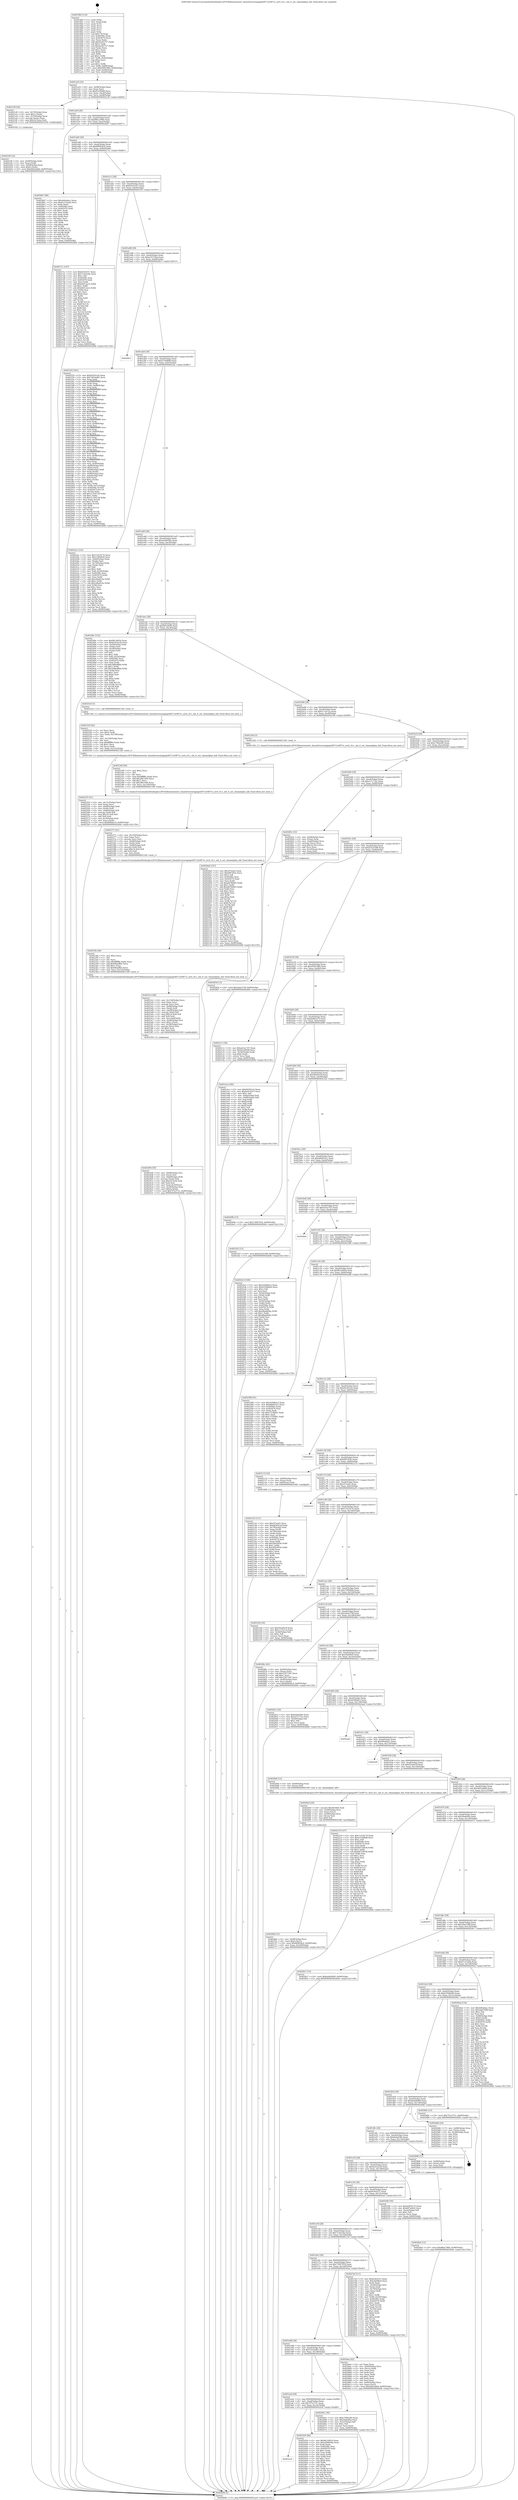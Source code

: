digraph "0x4019b0" {
  label = "0x4019b0 (/mnt/c/Users/mathe/Desktop/tcc/POCII/binaries/extr_linuxdriversstagingrtl8712rtl871x_ioctl_rtl.c_oid_rt_set_channelplan_hdl_Final-ollvm.out::main(0))"
  labelloc = "t"
  node[shape=record]

  Entry [label="",width=0.3,height=0.3,shape=circle,fillcolor=black,style=filled]
  "0x401a24" [label="{
     0x401a24 [32]\l
     | [instrs]\l
     &nbsp;&nbsp;0x401a24 \<+6\>: mov -0x90(%rbp),%eax\l
     &nbsp;&nbsp;0x401a2a \<+2\>: mov %eax,%ecx\l
     &nbsp;&nbsp;0x401a2c \<+6\>: sub $0x83c0f4d8,%ecx\l
     &nbsp;&nbsp;0x401a32 \<+6\>: mov %eax,-0xa4(%rbp)\l
     &nbsp;&nbsp;0x401a38 \<+6\>: mov %ecx,-0xa8(%rbp)\l
     &nbsp;&nbsp;0x401a3e \<+6\>: je 00000000004021df \<main+0x82f\>\l
  }"]
  "0x4021df" [label="{
     0x4021df [26]\l
     | [instrs]\l
     &nbsp;&nbsp;0x4021df \<+4\>: mov -0x70(%rbp),%rax\l
     &nbsp;&nbsp;0x4021e3 \<+6\>: movl $0x1,(%rax)\l
     &nbsp;&nbsp;0x4021e9 \<+4\>: mov -0x70(%rbp),%rax\l
     &nbsp;&nbsp;0x4021ed \<+3\>: movslq (%rax),%rax\l
     &nbsp;&nbsp;0x4021f0 \<+4\>: imul $0x18,%rax,%rdi\l
     &nbsp;&nbsp;0x4021f4 \<+5\>: call 0000000000401050 \<malloc@plt\>\l
     | [calls]\l
     &nbsp;&nbsp;0x401050 \{1\} (unknown)\l
  }"]
  "0x401a44" [label="{
     0x401a44 [28]\l
     | [instrs]\l
     &nbsp;&nbsp;0x401a44 \<+5\>: jmp 0000000000401a49 \<main+0x99\>\l
     &nbsp;&nbsp;0x401a49 \<+6\>: mov -0xa4(%rbp),%eax\l
     &nbsp;&nbsp;0x401a4f \<+5\>: sub $0x88ac1966,%eax\l
     &nbsp;&nbsp;0x401a54 \<+6\>: mov %eax,-0xac(%rbp)\l
     &nbsp;&nbsp;0x401a5a \<+6\>: je 00000000004028d7 \<main+0xf27\>\l
  }"]
  Exit [label="",width=0.3,height=0.3,shape=circle,fillcolor=black,style=filled,peripheries=2]
  "0x4028d7" [label="{
     0x4028d7 [86]\l
     | [instrs]\l
     &nbsp;&nbsp;0x4028d7 \<+5\>: mov $0x440a0acc,%eax\l
     &nbsp;&nbsp;0x4028dc \<+5\>: mov $0x61215aeb,%ecx\l
     &nbsp;&nbsp;0x4028e1 \<+2\>: xor %edx,%edx\l
     &nbsp;&nbsp;0x4028e3 \<+7\>: mov 0x40506c,%esi\l
     &nbsp;&nbsp;0x4028ea \<+7\>: mov 0x405070,%edi\l
     &nbsp;&nbsp;0x4028f1 \<+3\>: sub $0x1,%edx\l
     &nbsp;&nbsp;0x4028f4 \<+3\>: mov %esi,%r8d\l
     &nbsp;&nbsp;0x4028f7 \<+3\>: add %edx,%r8d\l
     &nbsp;&nbsp;0x4028fa \<+4\>: imul %r8d,%esi\l
     &nbsp;&nbsp;0x4028fe \<+3\>: and $0x1,%esi\l
     &nbsp;&nbsp;0x402901 \<+3\>: cmp $0x0,%esi\l
     &nbsp;&nbsp;0x402904 \<+4\>: sete %r9b\l
     &nbsp;&nbsp;0x402908 \<+3\>: cmp $0xa,%edi\l
     &nbsp;&nbsp;0x40290b \<+4\>: setl %r10b\l
     &nbsp;&nbsp;0x40290f \<+3\>: mov %r9b,%r11b\l
     &nbsp;&nbsp;0x402912 \<+3\>: and %r10b,%r11b\l
     &nbsp;&nbsp;0x402915 \<+3\>: xor %r10b,%r9b\l
     &nbsp;&nbsp;0x402918 \<+3\>: or %r9b,%r11b\l
     &nbsp;&nbsp;0x40291b \<+4\>: test $0x1,%r11b\l
     &nbsp;&nbsp;0x40291f \<+3\>: cmovne %ecx,%eax\l
     &nbsp;&nbsp;0x402922 \<+6\>: mov %eax,-0x90(%rbp)\l
     &nbsp;&nbsp;0x402928 \<+5\>: jmp 0000000000402b0b \<main+0x115b\>\l
  }"]
  "0x401a60" [label="{
     0x401a60 [28]\l
     | [instrs]\l
     &nbsp;&nbsp;0x401a60 \<+5\>: jmp 0000000000401a65 \<main+0xb5\>\l
     &nbsp;&nbsp;0x401a65 \<+6\>: mov -0xa4(%rbp),%eax\l
     &nbsp;&nbsp;0x401a6b \<+5\>: sub $0x8f085dc4,%eax\l
     &nbsp;&nbsp;0x401a70 \<+6\>: mov %eax,-0xb0(%rbp)\l
     &nbsp;&nbsp;0x401a76 \<+6\>: je 000000000040271c \<main+0xd6c\>\l
  }"]
  "0x4028a5" [label="{
     0x4028a5 [15]\l
     | [instrs]\l
     &nbsp;&nbsp;0x4028a5 \<+10\>: movl $0x88ac1966,-0x90(%rbp)\l
     &nbsp;&nbsp;0x4028af \<+5\>: jmp 0000000000402b0b \<main+0x115b\>\l
  }"]
  "0x40271c" [label="{
     0x40271c [147]\l
     | [instrs]\l
     &nbsp;&nbsp;0x40271c \<+5\>: mov $0x6c9cf251,%eax\l
     &nbsp;&nbsp;0x402721 \<+5\>: mov $0x71eb3cbe,%ecx\l
     &nbsp;&nbsp;0x402726 \<+2\>: mov $0x1,%dl\l
     &nbsp;&nbsp;0x402728 \<+7\>: mov 0x40506c,%esi\l
     &nbsp;&nbsp;0x40272f \<+7\>: mov 0x405070,%edi\l
     &nbsp;&nbsp;0x402736 \<+3\>: mov %esi,%r8d\l
     &nbsp;&nbsp;0x402739 \<+7\>: add $0xb4012a1e,%r8d\l
     &nbsp;&nbsp;0x402740 \<+4\>: sub $0x1,%r8d\l
     &nbsp;&nbsp;0x402744 \<+7\>: sub $0xb4012a1e,%r8d\l
     &nbsp;&nbsp;0x40274b \<+4\>: imul %r8d,%esi\l
     &nbsp;&nbsp;0x40274f \<+3\>: and $0x1,%esi\l
     &nbsp;&nbsp;0x402752 \<+3\>: cmp $0x0,%esi\l
     &nbsp;&nbsp;0x402755 \<+4\>: sete %r9b\l
     &nbsp;&nbsp;0x402759 \<+3\>: cmp $0xa,%edi\l
     &nbsp;&nbsp;0x40275c \<+4\>: setl %r10b\l
     &nbsp;&nbsp;0x402760 \<+3\>: mov %r9b,%r11b\l
     &nbsp;&nbsp;0x402763 \<+4\>: xor $0xff,%r11b\l
     &nbsp;&nbsp;0x402767 \<+3\>: mov %r10b,%bl\l
     &nbsp;&nbsp;0x40276a \<+3\>: xor $0xff,%bl\l
     &nbsp;&nbsp;0x40276d \<+3\>: xor $0x1,%dl\l
     &nbsp;&nbsp;0x402770 \<+3\>: mov %r11b,%r14b\l
     &nbsp;&nbsp;0x402773 \<+4\>: and $0xff,%r14b\l
     &nbsp;&nbsp;0x402777 \<+3\>: and %dl,%r9b\l
     &nbsp;&nbsp;0x40277a \<+3\>: mov %bl,%r15b\l
     &nbsp;&nbsp;0x40277d \<+4\>: and $0xff,%r15b\l
     &nbsp;&nbsp;0x402781 \<+3\>: and %dl,%r10b\l
     &nbsp;&nbsp;0x402784 \<+3\>: or %r9b,%r14b\l
     &nbsp;&nbsp;0x402787 \<+3\>: or %r10b,%r15b\l
     &nbsp;&nbsp;0x40278a \<+3\>: xor %r15b,%r14b\l
     &nbsp;&nbsp;0x40278d \<+3\>: or %bl,%r11b\l
     &nbsp;&nbsp;0x402790 \<+4\>: xor $0xff,%r11b\l
     &nbsp;&nbsp;0x402794 \<+3\>: or $0x1,%dl\l
     &nbsp;&nbsp;0x402797 \<+3\>: and %dl,%r11b\l
     &nbsp;&nbsp;0x40279a \<+3\>: or %r11b,%r14b\l
     &nbsp;&nbsp;0x40279d \<+4\>: test $0x1,%r14b\l
     &nbsp;&nbsp;0x4027a1 \<+3\>: cmovne %ecx,%eax\l
     &nbsp;&nbsp;0x4027a4 \<+6\>: mov %eax,-0x90(%rbp)\l
     &nbsp;&nbsp;0x4027aa \<+5\>: jmp 0000000000402b0b \<main+0x115b\>\l
  }"]
  "0x401a7c" [label="{
     0x401a7c [28]\l
     | [instrs]\l
     &nbsp;&nbsp;0x401a7c \<+5\>: jmp 0000000000401a81 \<main+0xd1\>\l
     &nbsp;&nbsp;0x401a81 \<+6\>: mov -0xa4(%rbp),%eax\l
     &nbsp;&nbsp;0x401a87 \<+5\>: sub $0x9c6163e7,%eax\l
     &nbsp;&nbsp;0x401a8c \<+6\>: mov %eax,-0xb4(%rbp)\l
     &nbsp;&nbsp;0x401a92 \<+6\>: je 0000000000401f34 \<main+0x584\>\l
  }"]
  "0x40285d" [label="{
     0x40285d [15]\l
     | [instrs]\l
     &nbsp;&nbsp;0x40285d \<+10\>: movl $0x2dae374f,-0x90(%rbp)\l
     &nbsp;&nbsp;0x402867 \<+5\>: jmp 0000000000402b0b \<main+0x115b\>\l
  }"]
  "0x401f34" [label="{
     0x401f34 [301]\l
     | [instrs]\l
     &nbsp;&nbsp;0x401f34 \<+5\>: mov $0xfd25b1e0,%eax\l
     &nbsp;&nbsp;0x401f39 \<+5\>: mov $0x7e63ad81,%ecx\l
     &nbsp;&nbsp;0x401f3e \<+3\>: mov %rsp,%rdx\l
     &nbsp;&nbsp;0x401f41 \<+4\>: add $0xfffffffffffffff0,%rdx\l
     &nbsp;&nbsp;0x401f45 \<+3\>: mov %rdx,%rsp\l
     &nbsp;&nbsp;0x401f48 \<+7\>: mov %rdx,-0x88(%rbp)\l
     &nbsp;&nbsp;0x401f4f \<+3\>: mov %rsp,%rdx\l
     &nbsp;&nbsp;0x401f52 \<+4\>: add $0xfffffffffffffff0,%rdx\l
     &nbsp;&nbsp;0x401f56 \<+3\>: mov %rdx,%rsp\l
     &nbsp;&nbsp;0x401f59 \<+3\>: mov %rsp,%rsi\l
     &nbsp;&nbsp;0x401f5c \<+4\>: add $0xfffffffffffffff0,%rsi\l
     &nbsp;&nbsp;0x401f60 \<+3\>: mov %rsi,%rsp\l
     &nbsp;&nbsp;0x401f63 \<+4\>: mov %rsi,-0x80(%rbp)\l
     &nbsp;&nbsp;0x401f67 \<+3\>: mov %rsp,%rsi\l
     &nbsp;&nbsp;0x401f6a \<+4\>: add $0xfffffffffffffff0,%rsi\l
     &nbsp;&nbsp;0x401f6e \<+3\>: mov %rsi,%rsp\l
     &nbsp;&nbsp;0x401f71 \<+4\>: mov %rsi,-0x78(%rbp)\l
     &nbsp;&nbsp;0x401f75 \<+3\>: mov %rsp,%rsi\l
     &nbsp;&nbsp;0x401f78 \<+4\>: add $0xfffffffffffffff0,%rsi\l
     &nbsp;&nbsp;0x401f7c \<+3\>: mov %rsi,%rsp\l
     &nbsp;&nbsp;0x401f7f \<+4\>: mov %rsi,-0x70(%rbp)\l
     &nbsp;&nbsp;0x401f83 \<+3\>: mov %rsp,%rsi\l
     &nbsp;&nbsp;0x401f86 \<+4\>: add $0xfffffffffffffff0,%rsi\l
     &nbsp;&nbsp;0x401f8a \<+3\>: mov %rsi,%rsp\l
     &nbsp;&nbsp;0x401f8d \<+4\>: mov %rsi,-0x68(%rbp)\l
     &nbsp;&nbsp;0x401f91 \<+3\>: mov %rsp,%rsi\l
     &nbsp;&nbsp;0x401f94 \<+4\>: add $0xfffffffffffffff0,%rsi\l
     &nbsp;&nbsp;0x401f98 \<+3\>: mov %rsi,%rsp\l
     &nbsp;&nbsp;0x401f9b \<+4\>: mov %rsi,-0x60(%rbp)\l
     &nbsp;&nbsp;0x401f9f \<+3\>: mov %rsp,%rsi\l
     &nbsp;&nbsp;0x401fa2 \<+4\>: add $0xfffffffffffffff0,%rsi\l
     &nbsp;&nbsp;0x401fa6 \<+3\>: mov %rsi,%rsp\l
     &nbsp;&nbsp;0x401fa9 \<+4\>: mov %rsi,-0x58(%rbp)\l
     &nbsp;&nbsp;0x401fad \<+3\>: mov %rsp,%rsi\l
     &nbsp;&nbsp;0x401fb0 \<+4\>: add $0xfffffffffffffff0,%rsi\l
     &nbsp;&nbsp;0x401fb4 \<+3\>: mov %rsi,%rsp\l
     &nbsp;&nbsp;0x401fb7 \<+4\>: mov %rsi,-0x50(%rbp)\l
     &nbsp;&nbsp;0x401fbb \<+3\>: mov %rsp,%rsi\l
     &nbsp;&nbsp;0x401fbe \<+4\>: add $0xfffffffffffffff0,%rsi\l
     &nbsp;&nbsp;0x401fc2 \<+3\>: mov %rsi,%rsp\l
     &nbsp;&nbsp;0x401fc5 \<+4\>: mov %rsi,-0x48(%rbp)\l
     &nbsp;&nbsp;0x401fc9 \<+3\>: mov %rsp,%rsi\l
     &nbsp;&nbsp;0x401fcc \<+4\>: add $0xfffffffffffffff0,%rsi\l
     &nbsp;&nbsp;0x401fd0 \<+3\>: mov %rsi,%rsp\l
     &nbsp;&nbsp;0x401fd3 \<+4\>: mov %rsi,-0x40(%rbp)\l
     &nbsp;&nbsp;0x401fd7 \<+7\>: mov -0x88(%rbp),%rsi\l
     &nbsp;&nbsp;0x401fde \<+6\>: movl $0x0,(%rsi)\l
     &nbsp;&nbsp;0x401fe4 \<+6\>: mov -0x94(%rbp),%edi\l
     &nbsp;&nbsp;0x401fea \<+2\>: mov %edi,(%rdx)\l
     &nbsp;&nbsp;0x401fec \<+4\>: mov -0x80(%rbp),%rsi\l
     &nbsp;&nbsp;0x401ff0 \<+7\>: mov -0xa0(%rbp),%r8\l
     &nbsp;&nbsp;0x401ff7 \<+3\>: mov %r8,(%rsi)\l
     &nbsp;&nbsp;0x401ffa \<+3\>: cmpl $0x2,(%rdx)\l
     &nbsp;&nbsp;0x401ffd \<+4\>: setne %r9b\l
     &nbsp;&nbsp;0x402001 \<+4\>: and $0x1,%r9b\l
     &nbsp;&nbsp;0x402005 \<+4\>: mov %r9b,-0x31(%rbp)\l
     &nbsp;&nbsp;0x402009 \<+8\>: mov 0x40506c,%r10d\l
     &nbsp;&nbsp;0x402011 \<+8\>: mov 0x405070,%r11d\l
     &nbsp;&nbsp;0x402019 \<+3\>: mov %r10d,%ebx\l
     &nbsp;&nbsp;0x40201c \<+6\>: add $0x3134413d,%ebx\l
     &nbsp;&nbsp;0x402022 \<+3\>: sub $0x1,%ebx\l
     &nbsp;&nbsp;0x402025 \<+6\>: sub $0x3134413d,%ebx\l
     &nbsp;&nbsp;0x40202b \<+4\>: imul %ebx,%r10d\l
     &nbsp;&nbsp;0x40202f \<+4\>: and $0x1,%r10d\l
     &nbsp;&nbsp;0x402033 \<+4\>: cmp $0x0,%r10d\l
     &nbsp;&nbsp;0x402037 \<+4\>: sete %r9b\l
     &nbsp;&nbsp;0x40203b \<+4\>: cmp $0xa,%r11d\l
     &nbsp;&nbsp;0x40203f \<+4\>: setl %r14b\l
     &nbsp;&nbsp;0x402043 \<+3\>: mov %r9b,%r15b\l
     &nbsp;&nbsp;0x402046 \<+3\>: and %r14b,%r15b\l
     &nbsp;&nbsp;0x402049 \<+3\>: xor %r14b,%r9b\l
     &nbsp;&nbsp;0x40204c \<+3\>: or %r9b,%r15b\l
     &nbsp;&nbsp;0x40204f \<+4\>: test $0x1,%r15b\l
     &nbsp;&nbsp;0x402053 \<+3\>: cmovne %ecx,%eax\l
     &nbsp;&nbsp;0x402056 \<+6\>: mov %eax,-0x90(%rbp)\l
     &nbsp;&nbsp;0x40205c \<+5\>: jmp 0000000000402b0b \<main+0x115b\>\l
  }"]
  "0x401a98" [label="{
     0x401a98 [28]\l
     | [instrs]\l
     &nbsp;&nbsp;0x401a98 \<+5\>: jmp 0000000000401a9d \<main+0xed\>\l
     &nbsp;&nbsp;0x401a9d \<+6\>: mov -0xa4(%rbp),%eax\l
     &nbsp;&nbsp;0x401aa3 \<+5\>: sub $0xa16710ea,%eax\l
     &nbsp;&nbsp;0x401aa8 \<+6\>: mov %eax,-0xb8(%rbp)\l
     &nbsp;&nbsp;0x401aae \<+6\>: je 00000000004028c3 \<main+0xf13\>\l
  }"]
  "0x4026fd" [label="{
     0x4026fd [31]\l
     | [instrs]\l
     &nbsp;&nbsp;0x4026fd \<+4\>: mov -0x40(%rbp),%rcx\l
     &nbsp;&nbsp;0x402701 \<+6\>: movl $0x0,(%rcx)\l
     &nbsp;&nbsp;0x402707 \<+10\>: movl $0x8f085dc4,-0x90(%rbp)\l
     &nbsp;&nbsp;0x402711 \<+6\>: mov %eax,-0x160(%rbp)\l
     &nbsp;&nbsp;0x402717 \<+5\>: jmp 0000000000402b0b \<main+0x115b\>\l
  }"]
  "0x4028c3" [label="{
     0x4028c3\l
  }", style=dashed]
  "0x401ab4" [label="{
     0x401ab4 [28]\l
     | [instrs]\l
     &nbsp;&nbsp;0x401ab4 \<+5\>: jmp 0000000000401ab9 \<main+0x109\>\l
     &nbsp;&nbsp;0x401ab9 \<+6\>: mov -0xa4(%rbp),%eax\l
     &nbsp;&nbsp;0x401abf \<+5\>: sub $0xa7c098d8,%eax\l
     &nbsp;&nbsp;0x401ac4 \<+6\>: mov %eax,-0xbc(%rbp)\l
     &nbsp;&nbsp;0x401aca \<+6\>: je 00000000004022ac \<main+0x8fc\>\l
  }"]
  "0x4026e0" [label="{
     0x4026e0 [29]\l
     | [instrs]\l
     &nbsp;&nbsp;0x4026e0 \<+10\>: movabs $0x4030b6,%rdi\l
     &nbsp;&nbsp;0x4026ea \<+4\>: mov -0x48(%rbp),%rcx\l
     &nbsp;&nbsp;0x4026ee \<+2\>: mov %eax,(%rcx)\l
     &nbsp;&nbsp;0x4026f0 \<+4\>: mov -0x48(%rbp),%rcx\l
     &nbsp;&nbsp;0x4026f4 \<+2\>: mov (%rcx),%esi\l
     &nbsp;&nbsp;0x4026f6 \<+2\>: mov $0x0,%al\l
     &nbsp;&nbsp;0x4026f8 \<+5\>: call 0000000000401040 \<printf@plt\>\l
     | [calls]\l
     &nbsp;&nbsp;0x401040 \{1\} (unknown)\l
  }"]
  "0x4022ac" [label="{
     0x4022ac [122]\l
     | [instrs]\l
     &nbsp;&nbsp;0x4022ac \<+5\>: mov $0x11d19c74,%eax\l
     &nbsp;&nbsp;0x4022b1 \<+5\>: mov $0x15f9a649,%ecx\l
     &nbsp;&nbsp;0x4022b6 \<+4\>: mov -0x60(%rbp),%rdx\l
     &nbsp;&nbsp;0x4022ba \<+2\>: mov (%rdx),%esi\l
     &nbsp;&nbsp;0x4022bc \<+4\>: mov -0x70(%rbp),%rdx\l
     &nbsp;&nbsp;0x4022c0 \<+2\>: cmp (%rdx),%esi\l
     &nbsp;&nbsp;0x4022c2 \<+4\>: setl %dil\l
     &nbsp;&nbsp;0x4022c6 \<+4\>: and $0x1,%dil\l
     &nbsp;&nbsp;0x4022ca \<+4\>: mov %dil,-0x2b(%rbp)\l
     &nbsp;&nbsp;0x4022ce \<+7\>: mov 0x40506c,%esi\l
     &nbsp;&nbsp;0x4022d5 \<+8\>: mov 0x405070,%r8d\l
     &nbsp;&nbsp;0x4022dd \<+3\>: mov %esi,%r9d\l
     &nbsp;&nbsp;0x4022e0 \<+7\>: add $0xcb6a814e,%r9d\l
     &nbsp;&nbsp;0x4022e7 \<+4\>: sub $0x1,%r9d\l
     &nbsp;&nbsp;0x4022eb \<+7\>: sub $0xcb6a814e,%r9d\l
     &nbsp;&nbsp;0x4022f2 \<+4\>: imul %r9d,%esi\l
     &nbsp;&nbsp;0x4022f6 \<+3\>: and $0x1,%esi\l
     &nbsp;&nbsp;0x4022f9 \<+3\>: cmp $0x0,%esi\l
     &nbsp;&nbsp;0x4022fc \<+4\>: sete %dil\l
     &nbsp;&nbsp;0x402300 \<+4\>: cmp $0xa,%r8d\l
     &nbsp;&nbsp;0x402304 \<+4\>: setl %r10b\l
     &nbsp;&nbsp;0x402308 \<+3\>: mov %dil,%r11b\l
     &nbsp;&nbsp;0x40230b \<+3\>: and %r10b,%r11b\l
     &nbsp;&nbsp;0x40230e \<+3\>: xor %r10b,%dil\l
     &nbsp;&nbsp;0x402311 \<+3\>: or %dil,%r11b\l
     &nbsp;&nbsp;0x402314 \<+4\>: test $0x1,%r11b\l
     &nbsp;&nbsp;0x402318 \<+3\>: cmovne %ecx,%eax\l
     &nbsp;&nbsp;0x40231b \<+6\>: mov %eax,-0x90(%rbp)\l
     &nbsp;&nbsp;0x402321 \<+5\>: jmp 0000000000402b0b \<main+0x115b\>\l
  }"]
  "0x401ad0" [label="{
     0x401ad0 [28]\l
     | [instrs]\l
     &nbsp;&nbsp;0x401ad0 \<+5\>: jmp 0000000000401ad5 \<main+0x125\>\l
     &nbsp;&nbsp;0x401ad5 \<+6\>: mov -0xa4(%rbp),%eax\l
     &nbsp;&nbsp;0x401adb \<+5\>: sub $0xad28058e,%eax\l
     &nbsp;&nbsp;0x401ae0 \<+6\>: mov %eax,-0xc0(%rbp)\l
     &nbsp;&nbsp;0x401ae6 \<+6\>: je 000000000040248c \<main+0xadc\>\l
  }"]
  "0x402555" [label="{
     0x402555 [51]\l
     | [instrs]\l
     &nbsp;&nbsp;0x402555 \<+6\>: mov -0x15c(%rbp),%ecx\l
     &nbsp;&nbsp;0x40255b \<+3\>: imul %eax,%ecx\l
     &nbsp;&nbsp;0x40255e \<+4\>: mov -0x68(%rbp),%rdi\l
     &nbsp;&nbsp;0x402562 \<+3\>: mov (%rdi),%rdi\l
     &nbsp;&nbsp;0x402565 \<+4\>: mov -0x60(%rbp),%r8\l
     &nbsp;&nbsp;0x402569 \<+3\>: movslq (%r8),%r8\l
     &nbsp;&nbsp;0x40256c \<+4\>: imul $0x18,%r8,%r8\l
     &nbsp;&nbsp;0x402570 \<+3\>: add %r8,%rdi\l
     &nbsp;&nbsp;0x402573 \<+4\>: mov 0x10(%rdi),%rdi\l
     &nbsp;&nbsp;0x402577 \<+2\>: mov %ecx,(%rdi)\l
     &nbsp;&nbsp;0x402579 \<+10\>: movl $0xf66fae10,-0x90(%rbp)\l
     &nbsp;&nbsp;0x402583 \<+5\>: jmp 0000000000402b0b \<main+0x115b\>\l
  }"]
  "0x40248c" [label="{
     0x40248c [122]\l
     | [instrs]\l
     &nbsp;&nbsp;0x40248c \<+5\>: mov $0xf8c24954,%eax\l
     &nbsp;&nbsp;0x402491 \<+5\>: mov $0x6c01dc29,%ecx\l
     &nbsp;&nbsp;0x402496 \<+4\>: mov -0x50(%rbp),%rdx\l
     &nbsp;&nbsp;0x40249a \<+2\>: mov (%rdx),%esi\l
     &nbsp;&nbsp;0x40249c \<+4\>: mov -0x58(%rbp),%rdx\l
     &nbsp;&nbsp;0x4024a0 \<+2\>: cmp (%rdx),%esi\l
     &nbsp;&nbsp;0x4024a2 \<+4\>: setl %dil\l
     &nbsp;&nbsp;0x4024a6 \<+4\>: and $0x1,%dil\l
     &nbsp;&nbsp;0x4024aa \<+4\>: mov %dil,-0x2a(%rbp)\l
     &nbsp;&nbsp;0x4024ae \<+7\>: mov 0x40506c,%esi\l
     &nbsp;&nbsp;0x4024b5 \<+8\>: mov 0x405070,%r8d\l
     &nbsp;&nbsp;0x4024bd \<+3\>: mov %esi,%r9d\l
     &nbsp;&nbsp;0x4024c0 \<+7\>: sub $0x3d8ed8bb,%r9d\l
     &nbsp;&nbsp;0x4024c7 \<+4\>: sub $0x1,%r9d\l
     &nbsp;&nbsp;0x4024cb \<+7\>: add $0x3d8ed8bb,%r9d\l
     &nbsp;&nbsp;0x4024d2 \<+4\>: imul %r9d,%esi\l
     &nbsp;&nbsp;0x4024d6 \<+3\>: and $0x1,%esi\l
     &nbsp;&nbsp;0x4024d9 \<+3\>: cmp $0x0,%esi\l
     &nbsp;&nbsp;0x4024dc \<+4\>: sete %dil\l
     &nbsp;&nbsp;0x4024e0 \<+4\>: cmp $0xa,%r8d\l
     &nbsp;&nbsp;0x4024e4 \<+4\>: setl %r10b\l
     &nbsp;&nbsp;0x4024e8 \<+3\>: mov %dil,%r11b\l
     &nbsp;&nbsp;0x4024eb \<+3\>: and %r10b,%r11b\l
     &nbsp;&nbsp;0x4024ee \<+3\>: xor %r10b,%dil\l
     &nbsp;&nbsp;0x4024f1 \<+3\>: or %dil,%r11b\l
     &nbsp;&nbsp;0x4024f4 \<+4\>: test $0x1,%r11b\l
     &nbsp;&nbsp;0x4024f8 \<+3\>: cmovne %ecx,%eax\l
     &nbsp;&nbsp;0x4024fb \<+6\>: mov %eax,-0x90(%rbp)\l
     &nbsp;&nbsp;0x402501 \<+5\>: jmp 0000000000402b0b \<main+0x115b\>\l
  }"]
  "0x401aec" [label="{
     0x401aec [28]\l
     | [instrs]\l
     &nbsp;&nbsp;0x401aec \<+5\>: jmp 0000000000401af1 \<main+0x141\>\l
     &nbsp;&nbsp;0x401af1 \<+6\>: mov -0xa4(%rbp),%eax\l
     &nbsp;&nbsp;0x401af7 \<+5\>: sub $0xb87a8cf0,%eax\l
     &nbsp;&nbsp;0x401afc \<+6\>: mov %eax,-0xc4(%rbp)\l
     &nbsp;&nbsp;0x401b02 \<+6\>: je 0000000000402524 \<main+0xb74\>\l
  }"]
  "0x402529" [label="{
     0x402529 [44]\l
     | [instrs]\l
     &nbsp;&nbsp;0x402529 \<+2\>: xor %ecx,%ecx\l
     &nbsp;&nbsp;0x40252b \<+5\>: mov $0x2,%edx\l
     &nbsp;&nbsp;0x402530 \<+6\>: mov %edx,-0x158(%rbp)\l
     &nbsp;&nbsp;0x402536 \<+1\>: cltd\l
     &nbsp;&nbsp;0x402537 \<+6\>: mov -0x158(%rbp),%esi\l
     &nbsp;&nbsp;0x40253d \<+2\>: idiv %esi\l
     &nbsp;&nbsp;0x40253f \<+6\>: imul $0xfffffffe,%edx,%edx\l
     &nbsp;&nbsp;0x402545 \<+3\>: sub $0x1,%ecx\l
     &nbsp;&nbsp;0x402548 \<+2\>: sub %ecx,%edx\l
     &nbsp;&nbsp;0x40254a \<+6\>: mov %edx,-0x15c(%rbp)\l
     &nbsp;&nbsp;0x402550 \<+5\>: call 0000000000401160 \<next_i\>\l
     | [calls]\l
     &nbsp;&nbsp;0x401160 \{1\} (/mnt/c/Users/mathe/Desktop/tcc/POCII/binaries/extr_linuxdriversstagingrtl8712rtl871x_ioctl_rtl.c_oid_rt_set_channelplan_hdl_Final-ollvm.out::next_i)\l
  }"]
  "0x402524" [label="{
     0x402524 [5]\l
     | [instrs]\l
     &nbsp;&nbsp;0x402524 \<+5\>: call 0000000000401160 \<next_i\>\l
     | [calls]\l
     &nbsp;&nbsp;0x401160 \{1\} (/mnt/c/Users/mathe/Desktop/tcc/POCII/binaries/extr_linuxdriversstagingrtl8712rtl871x_ioctl_rtl.c_oid_rt_set_channelplan_hdl_Final-ollvm.out::next_i)\l
  }"]
  "0x401b08" [label="{
     0x401b08 [28]\l
     | [instrs]\l
     &nbsp;&nbsp;0x401b08 \<+5\>: jmp 0000000000401b0d \<main+0x15d\>\l
     &nbsp;&nbsp;0x401b0d \<+6\>: mov -0xa4(%rbp),%eax\l
     &nbsp;&nbsp;0x401b13 \<+5\>: sub $0xc113e7ca,%eax\l
     &nbsp;&nbsp;0x401b18 \<+6\>: mov %eax,-0xc8(%rbp)\l
     &nbsp;&nbsp;0x401b1e \<+6\>: je 0000000000402344 \<main+0x994\>\l
  }"]
  "0x401ec0" [label="{
     0x401ec0\l
  }", style=dashed]
  "0x402344" [label="{
     0x402344 [5]\l
     | [instrs]\l
     &nbsp;&nbsp;0x402344 \<+5\>: call 0000000000401160 \<next_i\>\l
     | [calls]\l
     &nbsp;&nbsp;0x401160 \{1\} (/mnt/c/Users/mathe/Desktop/tcc/POCII/binaries/extr_linuxdriversstagingrtl8712rtl871x_ioctl_rtl.c_oid_rt_set_channelplan_hdl_Final-ollvm.out::next_i)\l
  }"]
  "0x401b24" [label="{
     0x401b24 [28]\l
     | [instrs]\l
     &nbsp;&nbsp;0x401b24 \<+5\>: jmp 0000000000401b29 \<main+0x179\>\l
     &nbsp;&nbsp;0x401b29 \<+6\>: mov -0xa4(%rbp),%eax\l
     &nbsp;&nbsp;0x401b2f \<+5\>: sub $0xc748ee90,%eax\l
     &nbsp;&nbsp;0x401b34 \<+6\>: mov %eax,-0xcc(%rbp)\l
     &nbsp;&nbsp;0x401b3a \<+6\>: je 00000000004020a0 \<main+0x6f0\>\l
  }"]
  "0x402436" [label="{
     0x402436 [86]\l
     | [instrs]\l
     &nbsp;&nbsp;0x402436 \<+5\>: mov $0xf8c24954,%eax\l
     &nbsp;&nbsp;0x40243b \<+5\>: mov $0xad28058e,%ecx\l
     &nbsp;&nbsp;0x402440 \<+2\>: xor %edx,%edx\l
     &nbsp;&nbsp;0x402442 \<+7\>: mov 0x40506c,%esi\l
     &nbsp;&nbsp;0x402449 \<+7\>: mov 0x405070,%edi\l
     &nbsp;&nbsp;0x402450 \<+3\>: sub $0x1,%edx\l
     &nbsp;&nbsp;0x402453 \<+3\>: mov %esi,%r8d\l
     &nbsp;&nbsp;0x402456 \<+3\>: add %edx,%r8d\l
     &nbsp;&nbsp;0x402459 \<+4\>: imul %r8d,%esi\l
     &nbsp;&nbsp;0x40245d \<+3\>: and $0x1,%esi\l
     &nbsp;&nbsp;0x402460 \<+3\>: cmp $0x0,%esi\l
     &nbsp;&nbsp;0x402463 \<+4\>: sete %r9b\l
     &nbsp;&nbsp;0x402467 \<+3\>: cmp $0xa,%edi\l
     &nbsp;&nbsp;0x40246a \<+4\>: setl %r10b\l
     &nbsp;&nbsp;0x40246e \<+3\>: mov %r9b,%r11b\l
     &nbsp;&nbsp;0x402471 \<+3\>: and %r10b,%r11b\l
     &nbsp;&nbsp;0x402474 \<+3\>: xor %r10b,%r9b\l
     &nbsp;&nbsp;0x402477 \<+3\>: or %r9b,%r11b\l
     &nbsp;&nbsp;0x40247a \<+4\>: test $0x1,%r11b\l
     &nbsp;&nbsp;0x40247e \<+3\>: cmovne %ecx,%eax\l
     &nbsp;&nbsp;0x402481 \<+6\>: mov %eax,-0x90(%rbp)\l
     &nbsp;&nbsp;0x402487 \<+5\>: jmp 0000000000402b0b \<main+0x115b\>\l
  }"]
  "0x4020a0" [label="{
     0x4020a0 [147]\l
     | [instrs]\l
     &nbsp;&nbsp;0x4020a0 \<+5\>: mov $0x2f7ea42,%eax\l
     &nbsp;&nbsp;0x4020a5 \<+5\>: mov $0xfd974f3c,%ecx\l
     &nbsp;&nbsp;0x4020aa \<+2\>: mov $0x1,%dl\l
     &nbsp;&nbsp;0x4020ac \<+7\>: mov 0x40506c,%esi\l
     &nbsp;&nbsp;0x4020b3 \<+7\>: mov 0x405070,%edi\l
     &nbsp;&nbsp;0x4020ba \<+3\>: mov %esi,%r8d\l
     &nbsp;&nbsp;0x4020bd \<+7\>: sub $0xdd78d0f3,%r8d\l
     &nbsp;&nbsp;0x4020c4 \<+4\>: sub $0x1,%r8d\l
     &nbsp;&nbsp;0x4020c8 \<+7\>: add $0xdd78d0f3,%r8d\l
     &nbsp;&nbsp;0x4020cf \<+4\>: imul %r8d,%esi\l
     &nbsp;&nbsp;0x4020d3 \<+3\>: and $0x1,%esi\l
     &nbsp;&nbsp;0x4020d6 \<+3\>: cmp $0x0,%esi\l
     &nbsp;&nbsp;0x4020d9 \<+4\>: sete %r9b\l
     &nbsp;&nbsp;0x4020dd \<+3\>: cmp $0xa,%edi\l
     &nbsp;&nbsp;0x4020e0 \<+4\>: setl %r10b\l
     &nbsp;&nbsp;0x4020e4 \<+3\>: mov %r9b,%r11b\l
     &nbsp;&nbsp;0x4020e7 \<+4\>: xor $0xff,%r11b\l
     &nbsp;&nbsp;0x4020eb \<+3\>: mov %r10b,%bl\l
     &nbsp;&nbsp;0x4020ee \<+3\>: xor $0xff,%bl\l
     &nbsp;&nbsp;0x4020f1 \<+3\>: xor $0x1,%dl\l
     &nbsp;&nbsp;0x4020f4 \<+3\>: mov %r11b,%r14b\l
     &nbsp;&nbsp;0x4020f7 \<+4\>: and $0xff,%r14b\l
     &nbsp;&nbsp;0x4020fb \<+3\>: and %dl,%r9b\l
     &nbsp;&nbsp;0x4020fe \<+3\>: mov %bl,%r15b\l
     &nbsp;&nbsp;0x402101 \<+4\>: and $0xff,%r15b\l
     &nbsp;&nbsp;0x402105 \<+3\>: and %dl,%r10b\l
     &nbsp;&nbsp;0x402108 \<+3\>: or %r9b,%r14b\l
     &nbsp;&nbsp;0x40210b \<+3\>: or %r10b,%r15b\l
     &nbsp;&nbsp;0x40210e \<+3\>: xor %r15b,%r14b\l
     &nbsp;&nbsp;0x402111 \<+3\>: or %bl,%r11b\l
     &nbsp;&nbsp;0x402114 \<+4\>: xor $0xff,%r11b\l
     &nbsp;&nbsp;0x402118 \<+3\>: or $0x1,%dl\l
     &nbsp;&nbsp;0x40211b \<+3\>: and %dl,%r11b\l
     &nbsp;&nbsp;0x40211e \<+3\>: or %r11b,%r14b\l
     &nbsp;&nbsp;0x402121 \<+4\>: test $0x1,%r14b\l
     &nbsp;&nbsp;0x402125 \<+3\>: cmovne %ecx,%eax\l
     &nbsp;&nbsp;0x402128 \<+6\>: mov %eax,-0x90(%rbp)\l
     &nbsp;&nbsp;0x40212e \<+5\>: jmp 0000000000402b0b \<main+0x115b\>\l
  }"]
  "0x401b40" [label="{
     0x401b40 [28]\l
     | [instrs]\l
     &nbsp;&nbsp;0x401b40 \<+5\>: jmp 0000000000401b45 \<main+0x195\>\l
     &nbsp;&nbsp;0x401b45 \<+6\>: mov -0xa4(%rbp),%eax\l
     &nbsp;&nbsp;0x401b4b \<+5\>: sub $0xce7c732c,%eax\l
     &nbsp;&nbsp;0x401b50 \<+6\>: mov %eax,-0xd0(%rbp)\l
     &nbsp;&nbsp;0x401b56 \<+6\>: je 000000000040283c \<main+0xe8c\>\l
  }"]
  "0x402404" [label="{
     0x402404 [50]\l
     | [instrs]\l
     &nbsp;&nbsp;0x402404 \<+4\>: mov -0x68(%rbp),%rsi\l
     &nbsp;&nbsp;0x402408 \<+3\>: mov (%rsi),%rsi\l
     &nbsp;&nbsp;0x40240b \<+4\>: mov -0x60(%rbp),%rdi\l
     &nbsp;&nbsp;0x40240f \<+3\>: movslq (%rdi),%rdi\l
     &nbsp;&nbsp;0x402412 \<+4\>: imul $0x18,%rdi,%rdi\l
     &nbsp;&nbsp;0x402416 \<+3\>: add %rdi,%rsi\l
     &nbsp;&nbsp;0x402419 \<+4\>: mov %rax,0x10(%rsi)\l
     &nbsp;&nbsp;0x40241d \<+4\>: mov -0x50(%rbp),%rax\l
     &nbsp;&nbsp;0x402421 \<+6\>: movl $0x0,(%rax)\l
     &nbsp;&nbsp;0x402427 \<+10\>: movl $0x7f7a3751,-0x90(%rbp)\l
     &nbsp;&nbsp;0x402431 \<+5\>: jmp 0000000000402b0b \<main+0x115b\>\l
  }"]
  "0x40283c" [label="{
     0x40283c [33]\l
     | [instrs]\l
     &nbsp;&nbsp;0x40283c \<+4\>: mov -0x68(%rbp),%rax\l
     &nbsp;&nbsp;0x402840 \<+3\>: mov (%rax),%rax\l
     &nbsp;&nbsp;0x402843 \<+4\>: mov -0x40(%rbp),%rcx\l
     &nbsp;&nbsp;0x402847 \<+3\>: movslq (%rcx),%rcx\l
     &nbsp;&nbsp;0x40284a \<+4\>: imul $0x18,%rcx,%rcx\l
     &nbsp;&nbsp;0x40284e \<+3\>: add %rcx,%rax\l
     &nbsp;&nbsp;0x402851 \<+4\>: mov 0x10(%rax),%rax\l
     &nbsp;&nbsp;0x402855 \<+3\>: mov %rax,%rdi\l
     &nbsp;&nbsp;0x402858 \<+5\>: call 0000000000401030 \<free@plt\>\l
     | [calls]\l
     &nbsp;&nbsp;0x401030 \{1\} (unknown)\l
  }"]
  "0x401b5c" [label="{
     0x401b5c [28]\l
     | [instrs]\l
     &nbsp;&nbsp;0x401b5c \<+5\>: jmp 0000000000401b61 \<main+0x1b1\>\l
     &nbsp;&nbsp;0x401b61 \<+6\>: mov -0xa4(%rbp),%eax\l
     &nbsp;&nbsp;0x401b67 \<+5\>: sub $0xd325e398,%eax\l
     &nbsp;&nbsp;0x401b6c \<+6\>: mov %eax,-0xd4(%rbp)\l
     &nbsp;&nbsp;0x401b72 \<+6\>: je 00000000004021c1 \<main+0x811\>\l
  }"]
  "0x4023c2" [label="{
     0x4023c2 [66]\l
     | [instrs]\l
     &nbsp;&nbsp;0x4023c2 \<+6\>: mov -0x154(%rbp),%ecx\l
     &nbsp;&nbsp;0x4023c8 \<+3\>: imul %eax,%ecx\l
     &nbsp;&nbsp;0x4023cb \<+3\>: movslq %ecx,%rsi\l
     &nbsp;&nbsp;0x4023ce \<+4\>: mov -0x68(%rbp),%rdi\l
     &nbsp;&nbsp;0x4023d2 \<+3\>: mov (%rdi),%rdi\l
     &nbsp;&nbsp;0x4023d5 \<+4\>: mov -0x60(%rbp),%r8\l
     &nbsp;&nbsp;0x4023d9 \<+3\>: movslq (%r8),%r8\l
     &nbsp;&nbsp;0x4023dc \<+4\>: imul $0x18,%r8,%r8\l
     &nbsp;&nbsp;0x4023e0 \<+3\>: add %r8,%rdi\l
     &nbsp;&nbsp;0x4023e3 \<+4\>: mov %rsi,0x8(%rdi)\l
     &nbsp;&nbsp;0x4023e7 \<+4\>: mov -0x58(%rbp),%rsi\l
     &nbsp;&nbsp;0x4023eb \<+6\>: movl $0x1,(%rsi)\l
     &nbsp;&nbsp;0x4023f1 \<+4\>: mov -0x58(%rbp),%rsi\l
     &nbsp;&nbsp;0x4023f5 \<+3\>: movslq (%rsi),%rsi\l
     &nbsp;&nbsp;0x4023f8 \<+4\>: shl $0x2,%rsi\l
     &nbsp;&nbsp;0x4023fc \<+3\>: mov %rsi,%rdi\l
     &nbsp;&nbsp;0x4023ff \<+5\>: call 0000000000401050 \<malloc@plt\>\l
     | [calls]\l
     &nbsp;&nbsp;0x401050 \{1\} (unknown)\l
  }"]
  "0x4021c1" [label="{
     0x4021c1 [30]\l
     | [instrs]\l
     &nbsp;&nbsp;0x4021c1 \<+5\>: mov $0xee5ec7d7,%eax\l
     &nbsp;&nbsp;0x4021c6 \<+5\>: mov $0x83c0f4d8,%ecx\l
     &nbsp;&nbsp;0x4021cb \<+3\>: mov -0x30(%rbp),%edx\l
     &nbsp;&nbsp;0x4021ce \<+3\>: cmp $0x0,%edx\l
     &nbsp;&nbsp;0x4021d1 \<+3\>: cmove %ecx,%eax\l
     &nbsp;&nbsp;0x4021d4 \<+6\>: mov %eax,-0x90(%rbp)\l
     &nbsp;&nbsp;0x4021da \<+5\>: jmp 0000000000402b0b \<main+0x115b\>\l
  }"]
  "0x401b78" [label="{
     0x401b78 [28]\l
     | [instrs]\l
     &nbsp;&nbsp;0x401b78 \<+5\>: jmp 0000000000401b7d \<main+0x1cd\>\l
     &nbsp;&nbsp;0x401b7d \<+6\>: mov -0xa4(%rbp),%eax\l
     &nbsp;&nbsp;0x401b83 \<+5\>: sub $0xd5f01989,%eax\l
     &nbsp;&nbsp;0x401b88 \<+6\>: mov %eax,-0xd8(%rbp)\l
     &nbsp;&nbsp;0x401b8e \<+6\>: je 0000000000401eca \<main+0x51a\>\l
  }"]
  "0x40239a" [label="{
     0x40239a [40]\l
     | [instrs]\l
     &nbsp;&nbsp;0x40239a \<+5\>: mov $0x2,%ecx\l
     &nbsp;&nbsp;0x40239f \<+1\>: cltd\l
     &nbsp;&nbsp;0x4023a0 \<+2\>: idiv %ecx\l
     &nbsp;&nbsp;0x4023a2 \<+6\>: imul $0xfffffffe,%edx,%ecx\l
     &nbsp;&nbsp;0x4023a8 \<+6\>: add $0x96aeffb5,%ecx\l
     &nbsp;&nbsp;0x4023ae \<+3\>: add $0x1,%ecx\l
     &nbsp;&nbsp;0x4023b1 \<+6\>: sub $0x96aeffb5,%ecx\l
     &nbsp;&nbsp;0x4023b7 \<+6\>: mov %ecx,-0x154(%rbp)\l
     &nbsp;&nbsp;0x4023bd \<+5\>: call 0000000000401160 \<next_i\>\l
     | [calls]\l
     &nbsp;&nbsp;0x401160 \{1\} (/mnt/c/Users/mathe/Desktop/tcc/POCII/binaries/extr_linuxdriversstagingrtl8712rtl871x_ioctl_rtl.c_oid_rt_set_channelplan_hdl_Final-ollvm.out::next_i)\l
  }"]
  "0x401eca" [label="{
     0x401eca [106]\l
     | [instrs]\l
     &nbsp;&nbsp;0x401eca \<+5\>: mov $0xfd25b1e0,%eax\l
     &nbsp;&nbsp;0x401ecf \<+5\>: mov $0x9c6163e7,%ecx\l
     &nbsp;&nbsp;0x401ed4 \<+2\>: mov $0x1,%dl\l
     &nbsp;&nbsp;0x401ed6 \<+7\>: mov -0x8a(%rbp),%sil\l
     &nbsp;&nbsp;0x401edd \<+7\>: mov -0x89(%rbp),%dil\l
     &nbsp;&nbsp;0x401ee4 \<+3\>: mov %sil,%r8b\l
     &nbsp;&nbsp;0x401ee7 \<+4\>: xor $0xff,%r8b\l
     &nbsp;&nbsp;0x401eeb \<+3\>: mov %dil,%r9b\l
     &nbsp;&nbsp;0x401eee \<+4\>: xor $0xff,%r9b\l
     &nbsp;&nbsp;0x401ef2 \<+3\>: xor $0x1,%dl\l
     &nbsp;&nbsp;0x401ef5 \<+3\>: mov %r8b,%r10b\l
     &nbsp;&nbsp;0x401ef8 \<+4\>: and $0xff,%r10b\l
     &nbsp;&nbsp;0x401efc \<+3\>: and %dl,%sil\l
     &nbsp;&nbsp;0x401eff \<+3\>: mov %r9b,%r11b\l
     &nbsp;&nbsp;0x401f02 \<+4\>: and $0xff,%r11b\l
     &nbsp;&nbsp;0x401f06 \<+3\>: and %dl,%dil\l
     &nbsp;&nbsp;0x401f09 \<+3\>: or %sil,%r10b\l
     &nbsp;&nbsp;0x401f0c \<+3\>: or %dil,%r11b\l
     &nbsp;&nbsp;0x401f0f \<+3\>: xor %r11b,%r10b\l
     &nbsp;&nbsp;0x401f12 \<+3\>: or %r9b,%r8b\l
     &nbsp;&nbsp;0x401f15 \<+4\>: xor $0xff,%r8b\l
     &nbsp;&nbsp;0x401f19 \<+3\>: or $0x1,%dl\l
     &nbsp;&nbsp;0x401f1c \<+3\>: and %dl,%r8b\l
     &nbsp;&nbsp;0x401f1f \<+3\>: or %r8b,%r10b\l
     &nbsp;&nbsp;0x401f22 \<+4\>: test $0x1,%r10b\l
     &nbsp;&nbsp;0x401f26 \<+3\>: cmovne %ecx,%eax\l
     &nbsp;&nbsp;0x401f29 \<+6\>: mov %eax,-0x90(%rbp)\l
     &nbsp;&nbsp;0x401f2f \<+5\>: jmp 0000000000402b0b \<main+0x115b\>\l
  }"]
  "0x401b94" [label="{
     0x401b94 [28]\l
     | [instrs]\l
     &nbsp;&nbsp;0x401b94 \<+5\>: jmp 0000000000401b99 \<main+0x1e9\>\l
     &nbsp;&nbsp;0x401b99 \<+6\>: mov -0xa4(%rbp),%eax\l
     &nbsp;&nbsp;0x401b9f \<+5\>: sub $0xda993e75,%eax\l
     &nbsp;&nbsp;0x401ba4 \<+6\>: mov %eax,-0xdc(%rbp)\l
     &nbsp;&nbsp;0x401baa \<+6\>: je 000000000040269b \<main+0xceb\>\l
  }"]
  "0x402b0b" [label="{
     0x402b0b [5]\l
     | [instrs]\l
     &nbsp;&nbsp;0x402b0b \<+5\>: jmp 0000000000401a24 \<main+0x74\>\l
  }"]
  "0x4019b0" [label="{
     0x4019b0 [116]\l
     | [instrs]\l
     &nbsp;&nbsp;0x4019b0 \<+1\>: push %rbp\l
     &nbsp;&nbsp;0x4019b1 \<+3\>: mov %rsp,%rbp\l
     &nbsp;&nbsp;0x4019b4 \<+2\>: push %r15\l
     &nbsp;&nbsp;0x4019b6 \<+2\>: push %r14\l
     &nbsp;&nbsp;0x4019b8 \<+2\>: push %r13\l
     &nbsp;&nbsp;0x4019ba \<+2\>: push %r12\l
     &nbsp;&nbsp;0x4019bc \<+1\>: push %rbx\l
     &nbsp;&nbsp;0x4019bd \<+7\>: sub $0x178,%rsp\l
     &nbsp;&nbsp;0x4019c4 \<+7\>: mov 0x40506c,%eax\l
     &nbsp;&nbsp;0x4019cb \<+7\>: mov 0x405070,%ecx\l
     &nbsp;&nbsp;0x4019d2 \<+2\>: mov %eax,%edx\l
     &nbsp;&nbsp;0x4019d4 \<+6\>: add $0xdce62727,%edx\l
     &nbsp;&nbsp;0x4019da \<+3\>: sub $0x1,%edx\l
     &nbsp;&nbsp;0x4019dd \<+6\>: sub $0xdce62727,%edx\l
     &nbsp;&nbsp;0x4019e3 \<+3\>: imul %edx,%eax\l
     &nbsp;&nbsp;0x4019e6 \<+3\>: and $0x1,%eax\l
     &nbsp;&nbsp;0x4019e9 \<+3\>: cmp $0x0,%eax\l
     &nbsp;&nbsp;0x4019ec \<+4\>: sete %r8b\l
     &nbsp;&nbsp;0x4019f0 \<+4\>: and $0x1,%r8b\l
     &nbsp;&nbsp;0x4019f4 \<+7\>: mov %r8b,-0x8a(%rbp)\l
     &nbsp;&nbsp;0x4019fb \<+3\>: cmp $0xa,%ecx\l
     &nbsp;&nbsp;0x4019fe \<+4\>: setl %r8b\l
     &nbsp;&nbsp;0x401a02 \<+4\>: and $0x1,%r8b\l
     &nbsp;&nbsp;0x401a06 \<+7\>: mov %r8b,-0x89(%rbp)\l
     &nbsp;&nbsp;0x401a0d \<+10\>: movl $0xd5f01989,-0x90(%rbp)\l
     &nbsp;&nbsp;0x401a17 \<+6\>: mov %edi,-0x94(%rbp)\l
     &nbsp;&nbsp;0x401a1d \<+7\>: mov %rsi,-0xa0(%rbp)\l
  }"]
  "0x402371" [label="{
     0x402371 [41]\l
     | [instrs]\l
     &nbsp;&nbsp;0x402371 \<+6\>: mov -0x150(%rbp),%ecx\l
     &nbsp;&nbsp;0x402377 \<+3\>: imul %eax,%ecx\l
     &nbsp;&nbsp;0x40237a \<+3\>: movslq %ecx,%rsi\l
     &nbsp;&nbsp;0x40237d \<+4\>: mov -0x68(%rbp),%rdi\l
     &nbsp;&nbsp;0x402381 \<+3\>: mov (%rdi),%rdi\l
     &nbsp;&nbsp;0x402384 \<+4\>: mov -0x60(%rbp),%r8\l
     &nbsp;&nbsp;0x402388 \<+3\>: movslq (%r8),%r8\l
     &nbsp;&nbsp;0x40238b \<+4\>: imul $0x18,%r8,%r8\l
     &nbsp;&nbsp;0x40238f \<+3\>: add %r8,%rdi\l
     &nbsp;&nbsp;0x402392 \<+3\>: mov %rsi,(%rdi)\l
     &nbsp;&nbsp;0x402395 \<+5\>: call 0000000000401160 \<next_i\>\l
     | [calls]\l
     &nbsp;&nbsp;0x401160 \{1\} (/mnt/c/Users/mathe/Desktop/tcc/POCII/binaries/extr_linuxdriversstagingrtl8712rtl871x_ioctl_rtl.c_oid_rt_set_channelplan_hdl_Final-ollvm.out::next_i)\l
  }"]
  "0x402349" [label="{
     0x402349 [40]\l
     | [instrs]\l
     &nbsp;&nbsp;0x402349 \<+5\>: mov $0x2,%ecx\l
     &nbsp;&nbsp;0x40234e \<+1\>: cltd\l
     &nbsp;&nbsp;0x40234f \<+2\>: idiv %ecx\l
     &nbsp;&nbsp;0x402351 \<+6\>: imul $0xfffffffe,%edx,%ecx\l
     &nbsp;&nbsp;0x402357 \<+6\>: add $0x2ffe1449,%ecx\l
     &nbsp;&nbsp;0x40235d \<+3\>: add $0x1,%ecx\l
     &nbsp;&nbsp;0x402360 \<+6\>: sub $0x2ffe1449,%ecx\l
     &nbsp;&nbsp;0x402366 \<+6\>: mov %ecx,-0x150(%rbp)\l
     &nbsp;&nbsp;0x40236c \<+5\>: call 0000000000401160 \<next_i\>\l
     | [calls]\l
     &nbsp;&nbsp;0x401160 \{1\} (/mnt/c/Users/mathe/Desktop/tcc/POCII/binaries/extr_linuxdriversstagingrtl8712rtl871x_ioctl_rtl.c_oid_rt_set_channelplan_hdl_Final-ollvm.out::next_i)\l
  }"]
  "0x40269b" [label="{
     0x40269b [15]\l
     | [instrs]\l
     &nbsp;&nbsp;0x40269b \<+10\>: movl $0x73097918,-0x90(%rbp)\l
     &nbsp;&nbsp;0x4026a5 \<+5\>: jmp 0000000000402b0b \<main+0x115b\>\l
  }"]
  "0x401bb0" [label="{
     0x401bb0 [28]\l
     | [instrs]\l
     &nbsp;&nbsp;0x401bb0 \<+5\>: jmp 0000000000401bb5 \<main+0x205\>\l
     &nbsp;&nbsp;0x401bb5 \<+6\>: mov -0xa4(%rbp),%eax\l
     &nbsp;&nbsp;0x401bbb \<+5\>: sub $0xdd504caf,%eax\l
     &nbsp;&nbsp;0x401bc0 \<+6\>: mov %eax,-0xe0(%rbp)\l
     &nbsp;&nbsp;0x401bc6 \<+6\>: je 00000000004021b2 \<main+0x802\>\l
  }"]
  "0x4021f9" [label="{
     0x4021f9 [32]\l
     | [instrs]\l
     &nbsp;&nbsp;0x4021f9 \<+4\>: mov -0x68(%rbp),%rdi\l
     &nbsp;&nbsp;0x4021fd \<+3\>: mov %rax,(%rdi)\l
     &nbsp;&nbsp;0x402200 \<+4\>: mov -0x60(%rbp),%rax\l
     &nbsp;&nbsp;0x402204 \<+6\>: movl $0x0,(%rax)\l
     &nbsp;&nbsp;0x40220a \<+10\>: movl $0x4dd1abbd,-0x90(%rbp)\l
     &nbsp;&nbsp;0x402214 \<+5\>: jmp 0000000000402b0b \<main+0x115b\>\l
  }"]
  "0x4021b2" [label="{
     0x4021b2 [15]\l
     | [instrs]\l
     &nbsp;&nbsp;0x4021b2 \<+10\>: movl $0xd325e398,-0x90(%rbp)\l
     &nbsp;&nbsp;0x4021bc \<+5\>: jmp 0000000000402b0b \<main+0x115b\>\l
  }"]
  "0x401bcc" [label="{
     0x401bcc [28]\l
     | [instrs]\l
     &nbsp;&nbsp;0x401bcc \<+5\>: jmp 0000000000401bd1 \<main+0x221\>\l
     &nbsp;&nbsp;0x401bd1 \<+6\>: mov -0xa4(%rbp),%eax\l
     &nbsp;&nbsp;0x401bd7 \<+5\>: sub $0xddb95ce1,%eax\l
     &nbsp;&nbsp;0x401bdc \<+6\>: mov %eax,-0xe4(%rbp)\l
     &nbsp;&nbsp;0x401be2 \<+6\>: je 00000000004025e3 \<main+0xc33\>\l
  }"]
  "0x402143" [label="{
     0x402143 [111]\l
     | [instrs]\l
     &nbsp;&nbsp;0x402143 \<+5\>: mov $0x2f7ea42,%ecx\l
     &nbsp;&nbsp;0x402148 \<+5\>: mov $0xdd504caf,%edx\l
     &nbsp;&nbsp;0x40214d \<+4\>: mov -0x78(%rbp),%rdi\l
     &nbsp;&nbsp;0x402151 \<+2\>: mov %eax,(%rdi)\l
     &nbsp;&nbsp;0x402153 \<+4\>: mov -0x78(%rbp),%rdi\l
     &nbsp;&nbsp;0x402157 \<+2\>: mov (%rdi),%eax\l
     &nbsp;&nbsp;0x402159 \<+3\>: mov %eax,-0x30(%rbp)\l
     &nbsp;&nbsp;0x40215c \<+7\>: mov 0x40506c,%eax\l
     &nbsp;&nbsp;0x402163 \<+7\>: mov 0x405070,%esi\l
     &nbsp;&nbsp;0x40216a \<+3\>: mov %eax,%r8d\l
     &nbsp;&nbsp;0x40216d \<+7\>: add $0x58426f56,%r8d\l
     &nbsp;&nbsp;0x402174 \<+4\>: sub $0x1,%r8d\l
     &nbsp;&nbsp;0x402178 \<+7\>: sub $0x58426f56,%r8d\l
     &nbsp;&nbsp;0x40217f \<+4\>: imul %r8d,%eax\l
     &nbsp;&nbsp;0x402183 \<+3\>: and $0x1,%eax\l
     &nbsp;&nbsp;0x402186 \<+3\>: cmp $0x0,%eax\l
     &nbsp;&nbsp;0x402189 \<+4\>: sete %r9b\l
     &nbsp;&nbsp;0x40218d \<+3\>: cmp $0xa,%esi\l
     &nbsp;&nbsp;0x402190 \<+4\>: setl %r10b\l
     &nbsp;&nbsp;0x402194 \<+3\>: mov %r9b,%r11b\l
     &nbsp;&nbsp;0x402197 \<+3\>: and %r10b,%r11b\l
     &nbsp;&nbsp;0x40219a \<+3\>: xor %r10b,%r9b\l
     &nbsp;&nbsp;0x40219d \<+3\>: or %r9b,%r11b\l
     &nbsp;&nbsp;0x4021a0 \<+4\>: test $0x1,%r11b\l
     &nbsp;&nbsp;0x4021a4 \<+3\>: cmovne %edx,%ecx\l
     &nbsp;&nbsp;0x4021a7 \<+6\>: mov %ecx,-0x90(%rbp)\l
     &nbsp;&nbsp;0x4021ad \<+5\>: jmp 0000000000402b0b \<main+0x115b\>\l
  }"]
  "0x4025e3" [label="{
     0x4025e3 [169]\l
     | [instrs]\l
     &nbsp;&nbsp;0x4025e3 \<+5\>: mov $0x4209bdc2,%eax\l
     &nbsp;&nbsp;0x4025e8 \<+5\>: mov $0x6356bb40,%ecx\l
     &nbsp;&nbsp;0x4025ed \<+2\>: mov $0x1,%dl\l
     &nbsp;&nbsp;0x4025ef \<+2\>: xor %esi,%esi\l
     &nbsp;&nbsp;0x4025f1 \<+4\>: mov -0x50(%rbp),%rdi\l
     &nbsp;&nbsp;0x4025f5 \<+3\>: mov (%rdi),%r8d\l
     &nbsp;&nbsp;0x4025f8 \<+3\>: sub $0x1,%esi\l
     &nbsp;&nbsp;0x4025fb \<+3\>: sub %esi,%r8d\l
     &nbsp;&nbsp;0x4025fe \<+4\>: mov -0x50(%rbp),%rdi\l
     &nbsp;&nbsp;0x402602 \<+3\>: mov %r8d,(%rdi)\l
     &nbsp;&nbsp;0x402605 \<+7\>: mov 0x40506c,%esi\l
     &nbsp;&nbsp;0x40260c \<+8\>: mov 0x405070,%r8d\l
     &nbsp;&nbsp;0x402614 \<+3\>: mov %esi,%r9d\l
     &nbsp;&nbsp;0x402617 \<+7\>: add $0xd8a68d4a,%r9d\l
     &nbsp;&nbsp;0x40261e \<+4\>: sub $0x1,%r9d\l
     &nbsp;&nbsp;0x402622 \<+7\>: sub $0xd8a68d4a,%r9d\l
     &nbsp;&nbsp;0x402629 \<+4\>: imul %r9d,%esi\l
     &nbsp;&nbsp;0x40262d \<+3\>: and $0x1,%esi\l
     &nbsp;&nbsp;0x402630 \<+3\>: cmp $0x0,%esi\l
     &nbsp;&nbsp;0x402633 \<+4\>: sete %r10b\l
     &nbsp;&nbsp;0x402637 \<+4\>: cmp $0xa,%r8d\l
     &nbsp;&nbsp;0x40263b \<+4\>: setl %r11b\l
     &nbsp;&nbsp;0x40263f \<+3\>: mov %r10b,%bl\l
     &nbsp;&nbsp;0x402642 \<+3\>: xor $0xff,%bl\l
     &nbsp;&nbsp;0x402645 \<+3\>: mov %r11b,%r14b\l
     &nbsp;&nbsp;0x402648 \<+4\>: xor $0xff,%r14b\l
     &nbsp;&nbsp;0x40264c \<+3\>: xor $0x1,%dl\l
     &nbsp;&nbsp;0x40264f \<+3\>: mov %bl,%r15b\l
     &nbsp;&nbsp;0x402652 \<+4\>: and $0xff,%r15b\l
     &nbsp;&nbsp;0x402656 \<+3\>: and %dl,%r10b\l
     &nbsp;&nbsp;0x402659 \<+3\>: mov %r14b,%r12b\l
     &nbsp;&nbsp;0x40265c \<+4\>: and $0xff,%r12b\l
     &nbsp;&nbsp;0x402660 \<+3\>: and %dl,%r11b\l
     &nbsp;&nbsp;0x402663 \<+3\>: or %r10b,%r15b\l
     &nbsp;&nbsp;0x402666 \<+3\>: or %r11b,%r12b\l
     &nbsp;&nbsp;0x402669 \<+3\>: xor %r12b,%r15b\l
     &nbsp;&nbsp;0x40266c \<+3\>: or %r14b,%bl\l
     &nbsp;&nbsp;0x40266f \<+3\>: xor $0xff,%bl\l
     &nbsp;&nbsp;0x402672 \<+3\>: or $0x1,%dl\l
     &nbsp;&nbsp;0x402675 \<+2\>: and %dl,%bl\l
     &nbsp;&nbsp;0x402677 \<+3\>: or %bl,%r15b\l
     &nbsp;&nbsp;0x40267a \<+4\>: test $0x1,%r15b\l
     &nbsp;&nbsp;0x40267e \<+3\>: cmovne %ecx,%eax\l
     &nbsp;&nbsp;0x402681 \<+6\>: mov %eax,-0x90(%rbp)\l
     &nbsp;&nbsp;0x402687 \<+5\>: jmp 0000000000402b0b \<main+0x115b\>\l
  }"]
  "0x401be8" [label="{
     0x401be8 [28]\l
     | [instrs]\l
     &nbsp;&nbsp;0x401be8 \<+5\>: jmp 0000000000401bed \<main+0x23d\>\l
     &nbsp;&nbsp;0x401bed \<+6\>: mov -0xa4(%rbp),%eax\l
     &nbsp;&nbsp;0x401bf3 \<+5\>: sub $0xee5ec7d7,%eax\l
     &nbsp;&nbsp;0x401bf8 \<+6\>: mov %eax,-0xe8(%rbp)\l
     &nbsp;&nbsp;0x401bfe \<+6\>: je 00000000004028b4 \<main+0xf04\>\l
  }"]
  "0x401ea4" [label="{
     0x401ea4 [28]\l
     | [instrs]\l
     &nbsp;&nbsp;0x401ea4 \<+5\>: jmp 0000000000401ea9 \<main+0x4f9\>\l
     &nbsp;&nbsp;0x401ea9 \<+6\>: mov -0xa4(%rbp),%eax\l
     &nbsp;&nbsp;0x401eaf \<+5\>: sub $0x7f7a3751,%eax\l
     &nbsp;&nbsp;0x401eb4 \<+6\>: mov %eax,-0x14c(%rbp)\l
     &nbsp;&nbsp;0x401eba \<+6\>: je 0000000000402436 \<main+0xa86\>\l
  }"]
  "0x4028b4" [label="{
     0x4028b4\l
  }", style=dashed]
  "0x401c04" [label="{
     0x401c04 [28]\l
     | [instrs]\l
     &nbsp;&nbsp;0x401c04 \<+5\>: jmp 0000000000401c09 \<main+0x259\>\l
     &nbsp;&nbsp;0x401c09 \<+6\>: mov -0xa4(%rbp),%eax\l
     &nbsp;&nbsp;0x401c0f \<+5\>: sub $0xf66fae10,%eax\l
     &nbsp;&nbsp;0x401c14 \<+6\>: mov %eax,-0xec(%rbp)\l
     &nbsp;&nbsp;0x401c1a \<+6\>: je 0000000000402588 \<main+0xbd8\>\l
  }"]
  "0x402061" [label="{
     0x402061 [30]\l
     | [instrs]\l
     &nbsp;&nbsp;0x402061 \<+5\>: mov $0xc748ee90,%eax\l
     &nbsp;&nbsp;0x402066 \<+5\>: mov $0x58a6ef0a,%ecx\l
     &nbsp;&nbsp;0x40206b \<+3\>: mov -0x31(%rbp),%dl\l
     &nbsp;&nbsp;0x40206e \<+3\>: test $0x1,%dl\l
     &nbsp;&nbsp;0x402071 \<+3\>: cmovne %ecx,%eax\l
     &nbsp;&nbsp;0x402074 \<+6\>: mov %eax,-0x90(%rbp)\l
     &nbsp;&nbsp;0x40207a \<+5\>: jmp 0000000000402b0b \<main+0x115b\>\l
  }"]
  "0x402588" [label="{
     0x402588 [91]\l
     | [instrs]\l
     &nbsp;&nbsp;0x402588 \<+5\>: mov $0x4209bdc2,%eax\l
     &nbsp;&nbsp;0x40258d \<+5\>: mov $0xddb95ce1,%ecx\l
     &nbsp;&nbsp;0x402592 \<+7\>: mov 0x40506c,%edx\l
     &nbsp;&nbsp;0x402599 \<+7\>: mov 0x405070,%esi\l
     &nbsp;&nbsp;0x4025a0 \<+2\>: mov %edx,%edi\l
     &nbsp;&nbsp;0x4025a2 \<+6\>: sub $0xc7558d01,%edi\l
     &nbsp;&nbsp;0x4025a8 \<+3\>: sub $0x1,%edi\l
     &nbsp;&nbsp;0x4025ab \<+6\>: add $0xc7558d01,%edi\l
     &nbsp;&nbsp;0x4025b1 \<+3\>: imul %edi,%edx\l
     &nbsp;&nbsp;0x4025b4 \<+3\>: and $0x1,%edx\l
     &nbsp;&nbsp;0x4025b7 \<+3\>: cmp $0x0,%edx\l
     &nbsp;&nbsp;0x4025ba \<+4\>: sete %r8b\l
     &nbsp;&nbsp;0x4025be \<+3\>: cmp $0xa,%esi\l
     &nbsp;&nbsp;0x4025c1 \<+4\>: setl %r9b\l
     &nbsp;&nbsp;0x4025c5 \<+3\>: mov %r8b,%r10b\l
     &nbsp;&nbsp;0x4025c8 \<+3\>: and %r9b,%r10b\l
     &nbsp;&nbsp;0x4025cb \<+3\>: xor %r9b,%r8b\l
     &nbsp;&nbsp;0x4025ce \<+3\>: or %r8b,%r10b\l
     &nbsp;&nbsp;0x4025d1 \<+4\>: test $0x1,%r10b\l
     &nbsp;&nbsp;0x4025d5 \<+3\>: cmovne %ecx,%eax\l
     &nbsp;&nbsp;0x4025d8 \<+6\>: mov %eax,-0x90(%rbp)\l
     &nbsp;&nbsp;0x4025de \<+5\>: jmp 0000000000402b0b \<main+0x115b\>\l
  }"]
  "0x401c20" [label="{
     0x401c20 [28]\l
     | [instrs]\l
     &nbsp;&nbsp;0x401c20 \<+5\>: jmp 0000000000401c25 \<main+0x275\>\l
     &nbsp;&nbsp;0x401c25 \<+6\>: mov -0xa4(%rbp),%eax\l
     &nbsp;&nbsp;0x401c2b \<+5\>: sub $0xf8c24954,%eax\l
     &nbsp;&nbsp;0x401c30 \<+6\>: mov %eax,-0xf0(%rbp)\l
     &nbsp;&nbsp;0x401c36 \<+6\>: je 0000000000402a88 \<main+0x10d8\>\l
  }"]
  "0x401e88" [label="{
     0x401e88 [28]\l
     | [instrs]\l
     &nbsp;&nbsp;0x401e88 \<+5\>: jmp 0000000000401e8d \<main+0x4dd\>\l
     &nbsp;&nbsp;0x401e8d \<+6\>: mov -0xa4(%rbp),%eax\l
     &nbsp;&nbsp;0x401e93 \<+5\>: sub $0x7e63ad81,%eax\l
     &nbsp;&nbsp;0x401e98 \<+6\>: mov %eax,-0x148(%rbp)\l
     &nbsp;&nbsp;0x401e9e \<+6\>: je 0000000000402061 \<main+0x6b1\>\l
  }"]
  "0x402a88" [label="{
     0x402a88\l
  }", style=dashed]
  "0x401c3c" [label="{
     0x401c3c [28]\l
     | [instrs]\l
     &nbsp;&nbsp;0x401c3c \<+5\>: jmp 0000000000401c41 \<main+0x291\>\l
     &nbsp;&nbsp;0x401c41 \<+6\>: mov -0xa4(%rbp),%eax\l
     &nbsp;&nbsp;0x401c47 \<+5\>: sub $0xfd25b1e0,%eax\l
     &nbsp;&nbsp;0x401c4c \<+6\>: mov %eax,-0xf4(%rbp)\l
     &nbsp;&nbsp;0x401c52 \<+6\>: je 00000000004029ee \<main+0x103e\>\l
  }"]
  "0x4026aa" [label="{
     0x4026aa [42]\l
     | [instrs]\l
     &nbsp;&nbsp;0x4026aa \<+2\>: xor %eax,%eax\l
     &nbsp;&nbsp;0x4026ac \<+4\>: mov -0x60(%rbp),%rcx\l
     &nbsp;&nbsp;0x4026b0 \<+2\>: mov (%rcx),%edx\l
     &nbsp;&nbsp;0x4026b2 \<+2\>: mov %eax,%esi\l
     &nbsp;&nbsp;0x4026b4 \<+2\>: sub %edx,%esi\l
     &nbsp;&nbsp;0x4026b6 \<+2\>: mov %eax,%edx\l
     &nbsp;&nbsp;0x4026b8 \<+3\>: sub $0x1,%edx\l
     &nbsp;&nbsp;0x4026bb \<+2\>: add %edx,%esi\l
     &nbsp;&nbsp;0x4026bd \<+2\>: sub %esi,%eax\l
     &nbsp;&nbsp;0x4026bf \<+4\>: mov -0x60(%rbp),%rcx\l
     &nbsp;&nbsp;0x4026c3 \<+2\>: mov %eax,(%rcx)\l
     &nbsp;&nbsp;0x4026c5 \<+10\>: movl $0x4dd1abbd,-0x90(%rbp)\l
     &nbsp;&nbsp;0x4026cf \<+5\>: jmp 0000000000402b0b \<main+0x115b\>\l
  }"]
  "0x4029ee" [label="{
     0x4029ee\l
  }", style=dashed]
  "0x401c58" [label="{
     0x401c58 [28]\l
     | [instrs]\l
     &nbsp;&nbsp;0x401c58 \<+5\>: jmp 0000000000401c5d \<main+0x2ad\>\l
     &nbsp;&nbsp;0x401c5d \<+6\>: mov -0xa4(%rbp),%eax\l
     &nbsp;&nbsp;0x401c63 \<+5\>: sub $0xfd974f3c,%eax\l
     &nbsp;&nbsp;0x401c68 \<+6\>: mov %eax,-0xf8(%rbp)\l
     &nbsp;&nbsp;0x401c6e \<+6\>: je 0000000000402133 \<main+0x783\>\l
  }"]
  "0x401e6c" [label="{
     0x401e6c [28]\l
     | [instrs]\l
     &nbsp;&nbsp;0x401e6c \<+5\>: jmp 0000000000401e71 \<main+0x4c1\>\l
     &nbsp;&nbsp;0x401e71 \<+6\>: mov -0xa4(%rbp),%eax\l
     &nbsp;&nbsp;0x401e77 \<+5\>: sub $0x73097918,%eax\l
     &nbsp;&nbsp;0x401e7c \<+6\>: mov %eax,-0x144(%rbp)\l
     &nbsp;&nbsp;0x401e82 \<+6\>: je 00000000004026aa \<main+0xcfa\>\l
  }"]
  "0x402133" [label="{
     0x402133 [16]\l
     | [instrs]\l
     &nbsp;&nbsp;0x402133 \<+4\>: mov -0x80(%rbp),%rax\l
     &nbsp;&nbsp;0x402137 \<+3\>: mov (%rax),%rax\l
     &nbsp;&nbsp;0x40213a \<+4\>: mov 0x8(%rax),%rdi\l
     &nbsp;&nbsp;0x40213e \<+5\>: call 0000000000401060 \<atoi@plt\>\l
     | [calls]\l
     &nbsp;&nbsp;0x401060 \{1\} (unknown)\l
  }"]
  "0x401c74" [label="{
     0x401c74 [28]\l
     | [instrs]\l
     &nbsp;&nbsp;0x401c74 \<+5\>: jmp 0000000000401c79 \<main+0x2c9\>\l
     &nbsp;&nbsp;0x401c79 \<+6\>: mov -0xa4(%rbp),%eax\l
     &nbsp;&nbsp;0x401c7f \<+5\>: sub $0x2f7ea42,%eax\l
     &nbsp;&nbsp;0x401c84 \<+6\>: mov %eax,-0xfc(%rbp)\l
     &nbsp;&nbsp;0x401c8a \<+6\>: je 0000000000402a33 \<main+0x1083\>\l
  }"]
  "0x4027af" [label="{
     0x4027af [111]\l
     | [instrs]\l
     &nbsp;&nbsp;0x4027af \<+5\>: mov $0x6c9cf251,%eax\l
     &nbsp;&nbsp;0x4027b4 \<+5\>: mov $0x2faf48c0,%ecx\l
     &nbsp;&nbsp;0x4027b9 \<+2\>: xor %edx,%edx\l
     &nbsp;&nbsp;0x4027bb \<+4\>: mov -0x40(%rbp),%rsi\l
     &nbsp;&nbsp;0x4027bf \<+2\>: mov (%rsi),%edi\l
     &nbsp;&nbsp;0x4027c1 \<+4\>: mov -0x70(%rbp),%rsi\l
     &nbsp;&nbsp;0x4027c5 \<+2\>: cmp (%rsi),%edi\l
     &nbsp;&nbsp;0x4027c7 \<+4\>: setl %r8b\l
     &nbsp;&nbsp;0x4027cb \<+4\>: and $0x1,%r8b\l
     &nbsp;&nbsp;0x4027cf \<+4\>: mov %r8b,-0x29(%rbp)\l
     &nbsp;&nbsp;0x4027d3 \<+7\>: mov 0x40506c,%edi\l
     &nbsp;&nbsp;0x4027da \<+8\>: mov 0x405070,%r9d\l
     &nbsp;&nbsp;0x4027e2 \<+3\>: sub $0x1,%edx\l
     &nbsp;&nbsp;0x4027e5 \<+3\>: mov %edi,%r10d\l
     &nbsp;&nbsp;0x4027e8 \<+3\>: add %edx,%r10d\l
     &nbsp;&nbsp;0x4027eb \<+4\>: imul %r10d,%edi\l
     &nbsp;&nbsp;0x4027ef \<+3\>: and $0x1,%edi\l
     &nbsp;&nbsp;0x4027f2 \<+3\>: cmp $0x0,%edi\l
     &nbsp;&nbsp;0x4027f5 \<+4\>: sete %r8b\l
     &nbsp;&nbsp;0x4027f9 \<+4\>: cmp $0xa,%r9d\l
     &nbsp;&nbsp;0x4027fd \<+4\>: setl %r11b\l
     &nbsp;&nbsp;0x402801 \<+3\>: mov %r8b,%bl\l
     &nbsp;&nbsp;0x402804 \<+3\>: and %r11b,%bl\l
     &nbsp;&nbsp;0x402807 \<+3\>: xor %r11b,%r8b\l
     &nbsp;&nbsp;0x40280a \<+3\>: or %r8b,%bl\l
     &nbsp;&nbsp;0x40280d \<+3\>: test $0x1,%bl\l
     &nbsp;&nbsp;0x402810 \<+3\>: cmovne %ecx,%eax\l
     &nbsp;&nbsp;0x402813 \<+6\>: mov %eax,-0x90(%rbp)\l
     &nbsp;&nbsp;0x402819 \<+5\>: jmp 0000000000402b0b \<main+0x115b\>\l
  }"]
  "0x402a33" [label="{
     0x402a33\l
  }", style=dashed]
  "0x401c90" [label="{
     0x401c90 [28]\l
     | [instrs]\l
     &nbsp;&nbsp;0x401c90 \<+5\>: jmp 0000000000401c95 \<main+0x2e5\>\l
     &nbsp;&nbsp;0x401c95 \<+6\>: mov -0xa4(%rbp),%eax\l
     &nbsp;&nbsp;0x401c9b \<+5\>: sub $0x11d19c74,%eax\l
     &nbsp;&nbsp;0x401ca0 \<+6\>: mov %eax,-0x100(%rbp)\l
     &nbsp;&nbsp;0x401ca6 \<+6\>: je 0000000000402a63 \<main+0x10b3\>\l
  }"]
  "0x401e50" [label="{
     0x401e50 [28]\l
     | [instrs]\l
     &nbsp;&nbsp;0x401e50 \<+5\>: jmp 0000000000401e55 \<main+0x4a5\>\l
     &nbsp;&nbsp;0x401e55 \<+6\>: mov -0xa4(%rbp),%eax\l
     &nbsp;&nbsp;0x401e5b \<+5\>: sub $0x71eb3cbe,%eax\l
     &nbsp;&nbsp;0x401e60 \<+6\>: mov %eax,-0x140(%rbp)\l
     &nbsp;&nbsp;0x401e66 \<+6\>: je 00000000004027af \<main+0xdff\>\l
  }"]
  "0x402a63" [label="{
     0x402a63\l
  }", style=dashed]
  "0x401cac" [label="{
     0x401cac [28]\l
     | [instrs]\l
     &nbsp;&nbsp;0x401cac \<+5\>: jmp 0000000000401cb1 \<main+0x301\>\l
     &nbsp;&nbsp;0x401cb1 \<+6\>: mov -0xa4(%rbp),%eax\l
     &nbsp;&nbsp;0x401cb7 \<+5\>: sub $0x15f9a649,%eax\l
     &nbsp;&nbsp;0x401cbc \<+6\>: mov %eax,-0x104(%rbp)\l
     &nbsp;&nbsp;0x401cc2 \<+6\>: je 0000000000402326 \<main+0x976\>\l
  }"]
  "0x402acf" [label="{
     0x402acf\l
  }", style=dashed]
  "0x402326" [label="{
     0x402326 [30]\l
     | [instrs]\l
     &nbsp;&nbsp;0x402326 \<+5\>: mov $0x45eeb53f,%eax\l
     &nbsp;&nbsp;0x40232b \<+5\>: mov $0xc113e7ca,%ecx\l
     &nbsp;&nbsp;0x402330 \<+3\>: mov -0x2b(%rbp),%dl\l
     &nbsp;&nbsp;0x402333 \<+3\>: test $0x1,%dl\l
     &nbsp;&nbsp;0x402336 \<+3\>: cmovne %ecx,%eax\l
     &nbsp;&nbsp;0x402339 \<+6\>: mov %eax,-0x90(%rbp)\l
     &nbsp;&nbsp;0x40233f \<+5\>: jmp 0000000000402b0b \<main+0x115b\>\l
  }"]
  "0x401cc8" [label="{
     0x401cc8 [28]\l
     | [instrs]\l
     &nbsp;&nbsp;0x401cc8 \<+5\>: jmp 0000000000401ccd \<main+0x31d\>\l
     &nbsp;&nbsp;0x401ccd \<+6\>: mov -0xa4(%rbp),%eax\l
     &nbsp;&nbsp;0x401cd3 \<+5\>: sub $0x2dae374f,%eax\l
     &nbsp;&nbsp;0x401cd8 \<+6\>: mov %eax,-0x108(%rbp)\l
     &nbsp;&nbsp;0x401cde \<+6\>: je 000000000040286c \<main+0xebc\>\l
  }"]
  "0x401e34" [label="{
     0x401e34 [28]\l
     | [instrs]\l
     &nbsp;&nbsp;0x401e34 \<+5\>: jmp 0000000000401e39 \<main+0x489\>\l
     &nbsp;&nbsp;0x401e39 \<+6\>: mov -0xa4(%rbp),%eax\l
     &nbsp;&nbsp;0x401e3f \<+5\>: sub $0x6c9cf251,%eax\l
     &nbsp;&nbsp;0x401e44 \<+6\>: mov %eax,-0x13c(%rbp)\l
     &nbsp;&nbsp;0x401e4a \<+6\>: je 0000000000402acf \<main+0x111f\>\l
  }"]
  "0x40286c" [label="{
     0x40286c [42]\l
     | [instrs]\l
     &nbsp;&nbsp;0x40286c \<+4\>: mov -0x40(%rbp),%rax\l
     &nbsp;&nbsp;0x402870 \<+2\>: mov (%rax),%ecx\l
     &nbsp;&nbsp;0x402872 \<+6\>: sub $0x556719f1,%ecx\l
     &nbsp;&nbsp;0x402878 \<+3\>: add $0x1,%ecx\l
     &nbsp;&nbsp;0x40287b \<+6\>: add $0x556719f1,%ecx\l
     &nbsp;&nbsp;0x402881 \<+4\>: mov -0x40(%rbp),%rax\l
     &nbsp;&nbsp;0x402885 \<+2\>: mov %ecx,(%rax)\l
     &nbsp;&nbsp;0x402887 \<+10\>: movl $0x8f085dc4,-0x90(%rbp)\l
     &nbsp;&nbsp;0x402891 \<+5\>: jmp 0000000000402b0b \<main+0x115b\>\l
  }"]
  "0x401ce4" [label="{
     0x401ce4 [28]\l
     | [instrs]\l
     &nbsp;&nbsp;0x401ce4 \<+5\>: jmp 0000000000401ce9 \<main+0x339\>\l
     &nbsp;&nbsp;0x401ce9 \<+6\>: mov -0xa4(%rbp),%eax\l
     &nbsp;&nbsp;0x401cef \<+5\>: sub $0x2faf48c0,%eax\l
     &nbsp;&nbsp;0x401cf4 \<+6\>: mov %eax,-0x10c(%rbp)\l
     &nbsp;&nbsp;0x401cfa \<+6\>: je 000000000040281e \<main+0xe6e\>\l
  }"]
  "0x402506" [label="{
     0x402506 [30]\l
     | [instrs]\l
     &nbsp;&nbsp;0x402506 \<+5\>: mov $0xda993e75,%eax\l
     &nbsp;&nbsp;0x40250b \<+5\>: mov $0xb87a8cf0,%ecx\l
     &nbsp;&nbsp;0x402510 \<+3\>: mov -0x2a(%rbp),%dl\l
     &nbsp;&nbsp;0x402513 \<+3\>: test $0x1,%dl\l
     &nbsp;&nbsp;0x402516 \<+3\>: cmovne %ecx,%eax\l
     &nbsp;&nbsp;0x402519 \<+6\>: mov %eax,-0x90(%rbp)\l
     &nbsp;&nbsp;0x40251f \<+5\>: jmp 0000000000402b0b \<main+0x115b\>\l
  }"]
  "0x40281e" [label="{
     0x40281e [30]\l
     | [instrs]\l
     &nbsp;&nbsp;0x40281e \<+5\>: mov $0x6adaf38e,%eax\l
     &nbsp;&nbsp;0x402823 \<+5\>: mov $0xce7c732c,%ecx\l
     &nbsp;&nbsp;0x402828 \<+3\>: mov -0x29(%rbp),%dl\l
     &nbsp;&nbsp;0x40282b \<+3\>: test $0x1,%dl\l
     &nbsp;&nbsp;0x40282e \<+3\>: cmovne %ecx,%eax\l
     &nbsp;&nbsp;0x402831 \<+6\>: mov %eax,-0x90(%rbp)\l
     &nbsp;&nbsp;0x402837 \<+5\>: jmp 0000000000402b0b \<main+0x115b\>\l
  }"]
  "0x401d00" [label="{
     0x401d00 [28]\l
     | [instrs]\l
     &nbsp;&nbsp;0x401d00 \<+5\>: jmp 0000000000401d05 \<main+0x355\>\l
     &nbsp;&nbsp;0x401d05 \<+6\>: mov -0xa4(%rbp),%eax\l
     &nbsp;&nbsp;0x401d0b \<+5\>: sub $0x4209bdc2,%eax\l
     &nbsp;&nbsp;0x401d10 \<+6\>: mov %eax,-0x110(%rbp)\l
     &nbsp;&nbsp;0x401d16 \<+6\>: je 0000000000402aad \<main+0x10fd\>\l
  }"]
  "0x401e18" [label="{
     0x401e18 [28]\l
     | [instrs]\l
     &nbsp;&nbsp;0x401e18 \<+5\>: jmp 0000000000401e1d \<main+0x46d\>\l
     &nbsp;&nbsp;0x401e1d \<+6\>: mov -0xa4(%rbp),%eax\l
     &nbsp;&nbsp;0x401e23 \<+5\>: sub $0x6c01dc29,%eax\l
     &nbsp;&nbsp;0x401e28 \<+6\>: mov %eax,-0x138(%rbp)\l
     &nbsp;&nbsp;0x401e2e \<+6\>: je 0000000000402506 \<main+0xb56\>\l
  }"]
  "0x402aad" [label="{
     0x402aad\l
  }", style=dashed]
  "0x401d1c" [label="{
     0x401d1c [28]\l
     | [instrs]\l
     &nbsp;&nbsp;0x401d1c \<+5\>: jmp 0000000000401d21 \<main+0x371\>\l
     &nbsp;&nbsp;0x401d21 \<+6\>: mov -0xa4(%rbp),%eax\l
     &nbsp;&nbsp;0x401d27 \<+5\>: sub $0x440a0acc,%eax\l
     &nbsp;&nbsp;0x401d2c \<+6\>: mov %eax,-0x114(%rbp)\l
     &nbsp;&nbsp;0x401d32 \<+6\>: je 0000000000402af4 \<main+0x1144\>\l
  }"]
  "0x402896" [label="{
     0x402896 [15]\l
     | [instrs]\l
     &nbsp;&nbsp;0x402896 \<+4\>: mov -0x68(%rbp),%rax\l
     &nbsp;&nbsp;0x40289a \<+3\>: mov (%rax),%rax\l
     &nbsp;&nbsp;0x40289d \<+3\>: mov %rax,%rdi\l
     &nbsp;&nbsp;0x4028a0 \<+5\>: call 0000000000401030 \<free@plt\>\l
     | [calls]\l
     &nbsp;&nbsp;0x401030 \{1\} (unknown)\l
  }"]
  "0x402af4" [label="{
     0x402af4\l
  }", style=dashed]
  "0x401d38" [label="{
     0x401d38 [28]\l
     | [instrs]\l
     &nbsp;&nbsp;0x401d38 \<+5\>: jmp 0000000000401d3d \<main+0x38d\>\l
     &nbsp;&nbsp;0x401d3d \<+6\>: mov -0xa4(%rbp),%eax\l
     &nbsp;&nbsp;0x401d43 \<+5\>: sub $0x45eeb53f,%eax\l
     &nbsp;&nbsp;0x401d48 \<+6\>: mov %eax,-0x118(%rbp)\l
     &nbsp;&nbsp;0x401d4e \<+6\>: je 00000000004026d4 \<main+0xd24\>\l
  }"]
  "0x401dfc" [label="{
     0x401dfc [28]\l
     | [instrs]\l
     &nbsp;&nbsp;0x401dfc \<+5\>: jmp 0000000000401e01 \<main+0x451\>\l
     &nbsp;&nbsp;0x401e01 \<+6\>: mov -0xa4(%rbp),%eax\l
     &nbsp;&nbsp;0x401e07 \<+5\>: sub $0x6adaf38e,%eax\l
     &nbsp;&nbsp;0x401e0c \<+6\>: mov %eax,-0x134(%rbp)\l
     &nbsp;&nbsp;0x401e12 \<+6\>: je 0000000000402896 \<main+0xee6\>\l
  }"]
  "0x4026d4" [label="{
     0x4026d4 [12]\l
     | [instrs]\l
     &nbsp;&nbsp;0x4026d4 \<+4\>: mov -0x68(%rbp),%rax\l
     &nbsp;&nbsp;0x4026d8 \<+3\>: mov (%rax),%rdi\l
     &nbsp;&nbsp;0x4026db \<+5\>: call 00000000004015f0 \<oid_rt_set_channelplan_hdl\>\l
     | [calls]\l
     &nbsp;&nbsp;0x4015f0 \{1\} (/mnt/c/Users/mathe/Desktop/tcc/POCII/binaries/extr_linuxdriversstagingrtl8712rtl871x_ioctl_rtl.c_oid_rt_set_channelplan_hdl_Final-ollvm.out::oid_rt_set_channelplan_hdl)\l
  }"]
  "0x401d54" [label="{
     0x401d54 [28]\l
     | [instrs]\l
     &nbsp;&nbsp;0x401d54 \<+5\>: jmp 0000000000401d59 \<main+0x3a9\>\l
     &nbsp;&nbsp;0x401d59 \<+6\>: mov -0xa4(%rbp),%eax\l
     &nbsp;&nbsp;0x401d5f \<+5\>: sub $0x4dd1abbd,%eax\l
     &nbsp;&nbsp;0x401d64 \<+6\>: mov %eax,-0x11c(%rbp)\l
     &nbsp;&nbsp;0x401d6a \<+6\>: je 0000000000402219 \<main+0x869\>\l
  }"]
  "0x4029d6" [label="{
     0x4029d6 [24]\l
     | [instrs]\l
     &nbsp;&nbsp;0x4029d6 \<+7\>: mov -0x88(%rbp),%rax\l
     &nbsp;&nbsp;0x4029dd \<+2\>: mov (%rax),%eax\l
     &nbsp;&nbsp;0x4029df \<+4\>: lea -0x28(%rbp),%rsp\l
     &nbsp;&nbsp;0x4029e3 \<+1\>: pop %rbx\l
     &nbsp;&nbsp;0x4029e4 \<+2\>: pop %r12\l
     &nbsp;&nbsp;0x4029e6 \<+2\>: pop %r13\l
     &nbsp;&nbsp;0x4029e8 \<+2\>: pop %r14\l
     &nbsp;&nbsp;0x4029ea \<+2\>: pop %r15\l
     &nbsp;&nbsp;0x4029ec \<+1\>: pop %rbp\l
     &nbsp;&nbsp;0x4029ed \<+1\>: ret\l
  }"]
  "0x402219" [label="{
     0x402219 [147]\l
     | [instrs]\l
     &nbsp;&nbsp;0x402219 \<+5\>: mov $0x11d19c74,%eax\l
     &nbsp;&nbsp;0x40221e \<+5\>: mov $0xa7c098d8,%ecx\l
     &nbsp;&nbsp;0x402223 \<+2\>: mov $0x1,%dl\l
     &nbsp;&nbsp;0x402225 \<+7\>: mov 0x40506c,%esi\l
     &nbsp;&nbsp;0x40222c \<+7\>: mov 0x405070,%edi\l
     &nbsp;&nbsp;0x402233 \<+3\>: mov %esi,%r8d\l
     &nbsp;&nbsp;0x402236 \<+7\>: add $0x8d72d038,%r8d\l
     &nbsp;&nbsp;0x40223d \<+4\>: sub $0x1,%r8d\l
     &nbsp;&nbsp;0x402241 \<+7\>: sub $0x8d72d038,%r8d\l
     &nbsp;&nbsp;0x402248 \<+4\>: imul %r8d,%esi\l
     &nbsp;&nbsp;0x40224c \<+3\>: and $0x1,%esi\l
     &nbsp;&nbsp;0x40224f \<+3\>: cmp $0x0,%esi\l
     &nbsp;&nbsp;0x402252 \<+4\>: sete %r9b\l
     &nbsp;&nbsp;0x402256 \<+3\>: cmp $0xa,%edi\l
     &nbsp;&nbsp;0x402259 \<+4\>: setl %r10b\l
     &nbsp;&nbsp;0x40225d \<+3\>: mov %r9b,%r11b\l
     &nbsp;&nbsp;0x402260 \<+4\>: xor $0xff,%r11b\l
     &nbsp;&nbsp;0x402264 \<+3\>: mov %r10b,%bl\l
     &nbsp;&nbsp;0x402267 \<+3\>: xor $0xff,%bl\l
     &nbsp;&nbsp;0x40226a \<+3\>: xor $0x0,%dl\l
     &nbsp;&nbsp;0x40226d \<+3\>: mov %r11b,%r14b\l
     &nbsp;&nbsp;0x402270 \<+4\>: and $0x0,%r14b\l
     &nbsp;&nbsp;0x402274 \<+3\>: and %dl,%r9b\l
     &nbsp;&nbsp;0x402277 \<+3\>: mov %bl,%r15b\l
     &nbsp;&nbsp;0x40227a \<+4\>: and $0x0,%r15b\l
     &nbsp;&nbsp;0x40227e \<+3\>: and %dl,%r10b\l
     &nbsp;&nbsp;0x402281 \<+3\>: or %r9b,%r14b\l
     &nbsp;&nbsp;0x402284 \<+3\>: or %r10b,%r15b\l
     &nbsp;&nbsp;0x402287 \<+3\>: xor %r15b,%r14b\l
     &nbsp;&nbsp;0x40228a \<+3\>: or %bl,%r11b\l
     &nbsp;&nbsp;0x40228d \<+4\>: xor $0xff,%r11b\l
     &nbsp;&nbsp;0x402291 \<+3\>: or $0x0,%dl\l
     &nbsp;&nbsp;0x402294 \<+3\>: and %dl,%r11b\l
     &nbsp;&nbsp;0x402297 \<+3\>: or %r11b,%r14b\l
     &nbsp;&nbsp;0x40229a \<+4\>: test $0x1,%r14b\l
     &nbsp;&nbsp;0x40229e \<+3\>: cmovne %ecx,%eax\l
     &nbsp;&nbsp;0x4022a1 \<+6\>: mov %eax,-0x90(%rbp)\l
     &nbsp;&nbsp;0x4022a7 \<+5\>: jmp 0000000000402b0b \<main+0x115b\>\l
  }"]
  "0x401d70" [label="{
     0x401d70 [28]\l
     | [instrs]\l
     &nbsp;&nbsp;0x401d70 \<+5\>: jmp 0000000000401d75 \<main+0x3c5\>\l
     &nbsp;&nbsp;0x401d75 \<+6\>: mov -0xa4(%rbp),%eax\l
     &nbsp;&nbsp;0x401d7b \<+5\>: sub $0x58a6ef0a,%eax\l
     &nbsp;&nbsp;0x401d80 \<+6\>: mov %eax,-0x120(%rbp)\l
     &nbsp;&nbsp;0x401d86 \<+6\>: je 000000000040207f \<main+0x6cf\>\l
  }"]
  "0x401de0" [label="{
     0x401de0 [28]\l
     | [instrs]\l
     &nbsp;&nbsp;0x401de0 \<+5\>: jmp 0000000000401de5 \<main+0x435\>\l
     &nbsp;&nbsp;0x401de5 \<+6\>: mov -0xa4(%rbp),%eax\l
     &nbsp;&nbsp;0x401deb \<+5\>: sub $0x6a464699,%eax\l
     &nbsp;&nbsp;0x401df0 \<+6\>: mov %eax,-0x130(%rbp)\l
     &nbsp;&nbsp;0x401df6 \<+6\>: je 00000000004029d6 \<main+0x1026\>\l
  }"]
  "0x40207f" [label="{
     0x40207f\l
  }", style=dashed]
  "0x401d8c" [label="{
     0x401d8c [28]\l
     | [instrs]\l
     &nbsp;&nbsp;0x401d8c \<+5\>: jmp 0000000000401d91 \<main+0x3e1\>\l
     &nbsp;&nbsp;0x401d91 \<+6\>: mov -0xa4(%rbp),%eax\l
     &nbsp;&nbsp;0x401d97 \<+5\>: sub $0x5dae708f,%eax\l
     &nbsp;&nbsp;0x401d9c \<+6\>: mov %eax,-0x124(%rbp)\l
     &nbsp;&nbsp;0x401da2 \<+6\>: je 00000000004029c7 \<main+0x1017\>\l
  }"]
  "0x40268c" [label="{
     0x40268c [15]\l
     | [instrs]\l
     &nbsp;&nbsp;0x40268c \<+10\>: movl $0x7f7a3751,-0x90(%rbp)\l
     &nbsp;&nbsp;0x402696 \<+5\>: jmp 0000000000402b0b \<main+0x115b\>\l
  }"]
  "0x4029c7" [label="{
     0x4029c7 [15]\l
     | [instrs]\l
     &nbsp;&nbsp;0x4029c7 \<+10\>: movl $0x6a464699,-0x90(%rbp)\l
     &nbsp;&nbsp;0x4029d1 \<+5\>: jmp 0000000000402b0b \<main+0x115b\>\l
  }"]
  "0x401da8" [label="{
     0x401da8 [28]\l
     | [instrs]\l
     &nbsp;&nbsp;0x401da8 \<+5\>: jmp 0000000000401dad \<main+0x3fd\>\l
     &nbsp;&nbsp;0x401dad \<+6\>: mov -0xa4(%rbp),%eax\l
     &nbsp;&nbsp;0x401db3 \<+5\>: sub $0x61215aeb,%eax\l
     &nbsp;&nbsp;0x401db8 \<+6\>: mov %eax,-0x128(%rbp)\l
     &nbsp;&nbsp;0x401dbe \<+6\>: je 000000000040292d \<main+0xf7d\>\l
  }"]
  "0x401dc4" [label="{
     0x401dc4 [28]\l
     | [instrs]\l
     &nbsp;&nbsp;0x401dc4 \<+5\>: jmp 0000000000401dc9 \<main+0x419\>\l
     &nbsp;&nbsp;0x401dc9 \<+6\>: mov -0xa4(%rbp),%eax\l
     &nbsp;&nbsp;0x401dcf \<+5\>: sub $0x6356bb40,%eax\l
     &nbsp;&nbsp;0x401dd4 \<+6\>: mov %eax,-0x12c(%rbp)\l
     &nbsp;&nbsp;0x401dda \<+6\>: je 000000000040268c \<main+0xcdc\>\l
  }"]
  "0x40292d" [label="{
     0x40292d [154]\l
     | [instrs]\l
     &nbsp;&nbsp;0x40292d \<+5\>: mov $0x440a0acc,%eax\l
     &nbsp;&nbsp;0x402932 \<+5\>: mov $0x5dae708f,%ecx\l
     &nbsp;&nbsp;0x402937 \<+2\>: mov $0x1,%dl\l
     &nbsp;&nbsp;0x402939 \<+2\>: xor %esi,%esi\l
     &nbsp;&nbsp;0x40293b \<+7\>: mov -0x88(%rbp),%rdi\l
     &nbsp;&nbsp;0x402942 \<+6\>: movl $0x0,(%rdi)\l
     &nbsp;&nbsp;0x402948 \<+8\>: mov 0x40506c,%r8d\l
     &nbsp;&nbsp;0x402950 \<+8\>: mov 0x405070,%r9d\l
     &nbsp;&nbsp;0x402958 \<+3\>: sub $0x1,%esi\l
     &nbsp;&nbsp;0x40295b \<+3\>: mov %r8d,%r10d\l
     &nbsp;&nbsp;0x40295e \<+3\>: add %esi,%r10d\l
     &nbsp;&nbsp;0x402961 \<+4\>: imul %r10d,%r8d\l
     &nbsp;&nbsp;0x402965 \<+4\>: and $0x1,%r8d\l
     &nbsp;&nbsp;0x402969 \<+4\>: cmp $0x0,%r8d\l
     &nbsp;&nbsp;0x40296d \<+4\>: sete %r11b\l
     &nbsp;&nbsp;0x402971 \<+4\>: cmp $0xa,%r9d\l
     &nbsp;&nbsp;0x402975 \<+3\>: setl %bl\l
     &nbsp;&nbsp;0x402978 \<+3\>: mov %r11b,%r14b\l
     &nbsp;&nbsp;0x40297b \<+4\>: xor $0xff,%r14b\l
     &nbsp;&nbsp;0x40297f \<+3\>: mov %bl,%r15b\l
     &nbsp;&nbsp;0x402982 \<+4\>: xor $0xff,%r15b\l
     &nbsp;&nbsp;0x402986 \<+3\>: xor $0x0,%dl\l
     &nbsp;&nbsp;0x402989 \<+3\>: mov %r14b,%r12b\l
     &nbsp;&nbsp;0x40298c \<+4\>: and $0x0,%r12b\l
     &nbsp;&nbsp;0x402990 \<+3\>: and %dl,%r11b\l
     &nbsp;&nbsp;0x402993 \<+3\>: mov %r15b,%r13b\l
     &nbsp;&nbsp;0x402996 \<+4\>: and $0x0,%r13b\l
     &nbsp;&nbsp;0x40299a \<+2\>: and %dl,%bl\l
     &nbsp;&nbsp;0x40299c \<+3\>: or %r11b,%r12b\l
     &nbsp;&nbsp;0x40299f \<+3\>: or %bl,%r13b\l
     &nbsp;&nbsp;0x4029a2 \<+3\>: xor %r13b,%r12b\l
     &nbsp;&nbsp;0x4029a5 \<+3\>: or %r15b,%r14b\l
     &nbsp;&nbsp;0x4029a8 \<+4\>: xor $0xff,%r14b\l
     &nbsp;&nbsp;0x4029ac \<+3\>: or $0x0,%dl\l
     &nbsp;&nbsp;0x4029af \<+3\>: and %dl,%r14b\l
     &nbsp;&nbsp;0x4029b2 \<+3\>: or %r14b,%r12b\l
     &nbsp;&nbsp;0x4029b5 \<+4\>: test $0x1,%r12b\l
     &nbsp;&nbsp;0x4029b9 \<+3\>: cmovne %ecx,%eax\l
     &nbsp;&nbsp;0x4029bc \<+6\>: mov %eax,-0x90(%rbp)\l
     &nbsp;&nbsp;0x4029c2 \<+5\>: jmp 0000000000402b0b \<main+0x115b\>\l
  }"]
  Entry -> "0x4019b0" [label=" 1"]
  "0x401a24" -> "0x4021df" [label=" 1"]
  "0x401a24" -> "0x401a44" [label=" 40"]
  "0x4029d6" -> Exit [label=" 1"]
  "0x401a44" -> "0x4028d7" [label=" 1"]
  "0x401a44" -> "0x401a60" [label=" 39"]
  "0x4029c7" -> "0x402b0b" [label=" 1"]
  "0x401a60" -> "0x40271c" [label=" 2"]
  "0x401a60" -> "0x401a7c" [label=" 37"]
  "0x40292d" -> "0x402b0b" [label=" 1"]
  "0x401a7c" -> "0x401f34" [label=" 1"]
  "0x401a7c" -> "0x401a98" [label=" 36"]
  "0x4028d7" -> "0x402b0b" [label=" 1"]
  "0x401a98" -> "0x4028c3" [label=" 0"]
  "0x401a98" -> "0x401ab4" [label=" 36"]
  "0x4028a5" -> "0x402b0b" [label=" 1"]
  "0x401ab4" -> "0x4022ac" [label=" 2"]
  "0x401ab4" -> "0x401ad0" [label=" 34"]
  "0x402896" -> "0x4028a5" [label=" 1"]
  "0x401ad0" -> "0x40248c" [label=" 2"]
  "0x401ad0" -> "0x401aec" [label=" 32"]
  "0x40286c" -> "0x402b0b" [label=" 1"]
  "0x401aec" -> "0x402524" [label=" 1"]
  "0x401aec" -> "0x401b08" [label=" 31"]
  "0x40285d" -> "0x402b0b" [label=" 1"]
  "0x401b08" -> "0x402344" [label=" 1"]
  "0x401b08" -> "0x401b24" [label=" 30"]
  "0x40283c" -> "0x40285d" [label=" 1"]
  "0x401b24" -> "0x4020a0" [label=" 1"]
  "0x401b24" -> "0x401b40" [label=" 29"]
  "0x40281e" -> "0x402b0b" [label=" 2"]
  "0x401b40" -> "0x40283c" [label=" 1"]
  "0x401b40" -> "0x401b5c" [label=" 28"]
  "0x40271c" -> "0x402b0b" [label=" 2"]
  "0x401b5c" -> "0x4021c1" [label=" 1"]
  "0x401b5c" -> "0x401b78" [label=" 27"]
  "0x4026fd" -> "0x402b0b" [label=" 1"]
  "0x401b78" -> "0x401eca" [label=" 1"]
  "0x401b78" -> "0x401b94" [label=" 26"]
  "0x401eca" -> "0x402b0b" [label=" 1"]
  "0x4019b0" -> "0x401a24" [label=" 1"]
  "0x402b0b" -> "0x401a24" [label=" 40"]
  "0x4026e0" -> "0x4026fd" [label=" 1"]
  "0x401f34" -> "0x402b0b" [label=" 1"]
  "0x4026d4" -> "0x4026e0" [label=" 1"]
  "0x401b94" -> "0x40269b" [label=" 1"]
  "0x401b94" -> "0x401bb0" [label=" 25"]
  "0x4026aa" -> "0x402b0b" [label=" 1"]
  "0x401bb0" -> "0x4021b2" [label=" 1"]
  "0x401bb0" -> "0x401bcc" [label=" 24"]
  "0x40269b" -> "0x402b0b" [label=" 1"]
  "0x401bcc" -> "0x4025e3" [label=" 1"]
  "0x401bcc" -> "0x401be8" [label=" 23"]
  "0x40268c" -> "0x402b0b" [label=" 1"]
  "0x401be8" -> "0x4028b4" [label=" 0"]
  "0x401be8" -> "0x401c04" [label=" 23"]
  "0x4025e3" -> "0x402b0b" [label=" 1"]
  "0x401c04" -> "0x402588" [label=" 1"]
  "0x401c04" -> "0x401c20" [label=" 22"]
  "0x402588" -> "0x402b0b" [label=" 1"]
  "0x401c20" -> "0x402a88" [label=" 0"]
  "0x401c20" -> "0x401c3c" [label=" 22"]
  "0x402529" -> "0x402555" [label=" 1"]
  "0x401c3c" -> "0x4029ee" [label=" 0"]
  "0x401c3c" -> "0x401c58" [label=" 22"]
  "0x402524" -> "0x402529" [label=" 1"]
  "0x401c58" -> "0x402133" [label=" 1"]
  "0x401c58" -> "0x401c74" [label=" 21"]
  "0x40248c" -> "0x402b0b" [label=" 2"]
  "0x401c74" -> "0x402a33" [label=" 0"]
  "0x401c74" -> "0x401c90" [label=" 21"]
  "0x402436" -> "0x402b0b" [label=" 2"]
  "0x401c90" -> "0x402a63" [label=" 0"]
  "0x401c90" -> "0x401cac" [label=" 21"]
  "0x401ea4" -> "0x402436" [label=" 2"]
  "0x401cac" -> "0x402326" [label=" 2"]
  "0x401cac" -> "0x401cc8" [label=" 19"]
  "0x4027af" -> "0x402b0b" [label=" 2"]
  "0x401cc8" -> "0x40286c" [label=" 1"]
  "0x401cc8" -> "0x401ce4" [label=" 18"]
  "0x4023c2" -> "0x402404" [label=" 1"]
  "0x401ce4" -> "0x40281e" [label=" 2"]
  "0x401ce4" -> "0x401d00" [label=" 16"]
  "0x40239a" -> "0x4023c2" [label=" 1"]
  "0x401d00" -> "0x402aad" [label=" 0"]
  "0x401d00" -> "0x401d1c" [label=" 16"]
  "0x402349" -> "0x402371" [label=" 1"]
  "0x401d1c" -> "0x402af4" [label=" 0"]
  "0x401d1c" -> "0x401d38" [label=" 16"]
  "0x402344" -> "0x402349" [label=" 1"]
  "0x401d38" -> "0x4026d4" [label=" 1"]
  "0x401d38" -> "0x401d54" [label=" 15"]
  "0x4022ac" -> "0x402b0b" [label=" 2"]
  "0x401d54" -> "0x402219" [label=" 2"]
  "0x401d54" -> "0x401d70" [label=" 13"]
  "0x402219" -> "0x402b0b" [label=" 2"]
  "0x401d70" -> "0x40207f" [label=" 0"]
  "0x401d70" -> "0x401d8c" [label=" 13"]
  "0x4021df" -> "0x4021f9" [label=" 1"]
  "0x401d8c" -> "0x4029c7" [label=" 1"]
  "0x401d8c" -> "0x401da8" [label=" 12"]
  "0x4021c1" -> "0x402b0b" [label=" 1"]
  "0x401da8" -> "0x40292d" [label=" 1"]
  "0x401da8" -> "0x401dc4" [label=" 11"]
  "0x4021b2" -> "0x402b0b" [label=" 1"]
  "0x401dc4" -> "0x40268c" [label=" 1"]
  "0x401dc4" -> "0x401de0" [label=" 10"]
  "0x4021f9" -> "0x402b0b" [label=" 1"]
  "0x401de0" -> "0x4029d6" [label=" 1"]
  "0x401de0" -> "0x401dfc" [label=" 9"]
  "0x402326" -> "0x402b0b" [label=" 2"]
  "0x401dfc" -> "0x402896" [label=" 1"]
  "0x401dfc" -> "0x401e18" [label=" 8"]
  "0x402371" -> "0x40239a" [label=" 1"]
  "0x401e18" -> "0x402506" [label=" 2"]
  "0x401e18" -> "0x401e34" [label=" 6"]
  "0x402404" -> "0x402b0b" [label=" 1"]
  "0x401e34" -> "0x402acf" [label=" 0"]
  "0x401e34" -> "0x401e50" [label=" 6"]
  "0x401ea4" -> "0x401ec0" [label=" 0"]
  "0x401e50" -> "0x4027af" [label=" 2"]
  "0x401e50" -> "0x401e6c" [label=" 4"]
  "0x402506" -> "0x402b0b" [label=" 2"]
  "0x401e6c" -> "0x4026aa" [label=" 1"]
  "0x401e6c" -> "0x401e88" [label=" 3"]
  "0x402555" -> "0x402b0b" [label=" 1"]
  "0x401e88" -> "0x402061" [label=" 1"]
  "0x401e88" -> "0x401ea4" [label=" 2"]
  "0x402061" -> "0x402b0b" [label=" 1"]
  "0x4020a0" -> "0x402b0b" [label=" 1"]
  "0x402133" -> "0x402143" [label=" 1"]
  "0x402143" -> "0x402b0b" [label=" 1"]
}
